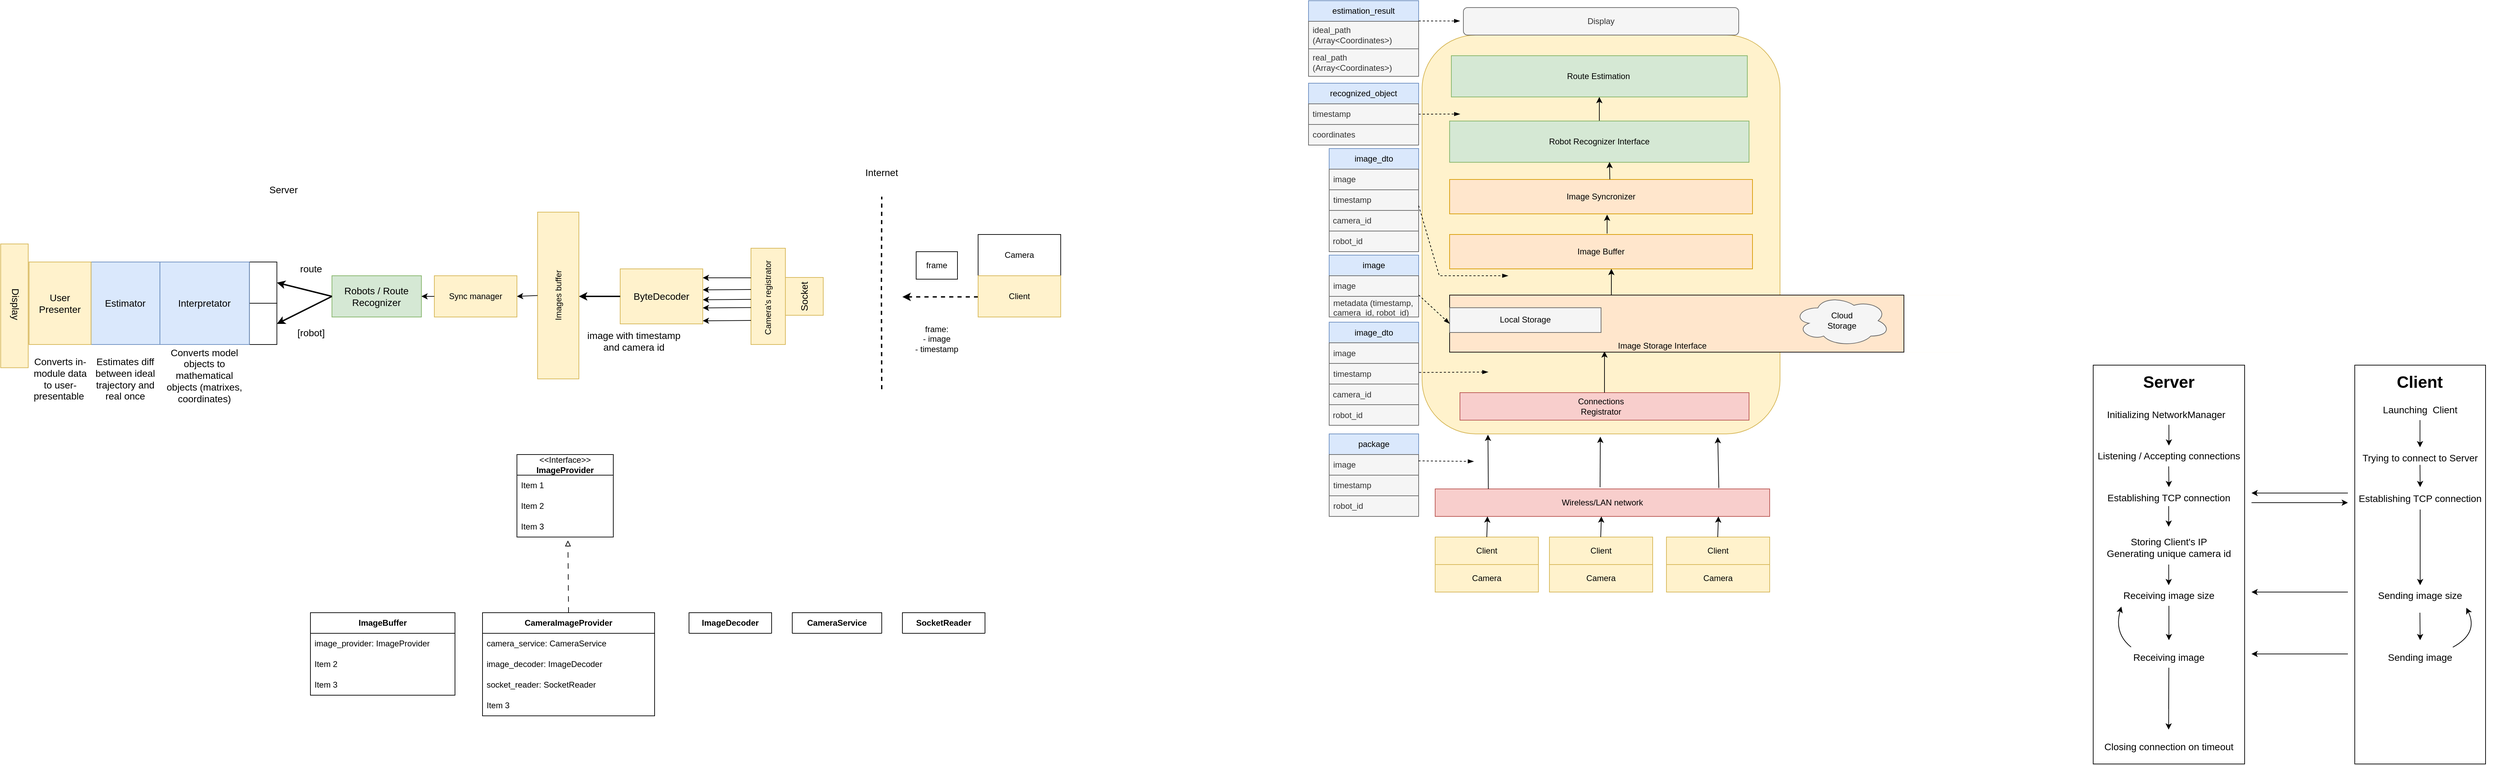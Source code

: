 <mxfile version="21.3.3" type="github" pages="3">
  <diagram id="1c3a3Ne5sWxcKdT_-n9J" name="Page-1">
    <mxGraphModel dx="2022" dy="1858" grid="1" gridSize="10" guides="1" tooltips="1" connect="1" arrows="1" fold="1" page="1" pageScale="1" pageWidth="827" pageHeight="1169" math="0" shadow="0">
      <root>
        <mxCell id="0" />
        <mxCell id="1" parent="0" />
        <mxCell id="gdSRfwR2-Zda05xjYu1--1" value="Camera" style="rounded=0;whiteSpace=wrap;html=1;" parent="1" vertex="1">
          <mxGeometry x="840" y="230" width="120" height="60" as="geometry" />
        </mxCell>
        <mxCell id="gdSRfwR2-Zda05xjYu1--2" value="" style="endArrow=none;dashed=1;html=1;rounded=0;strokeWidth=2;" parent="1" edge="1">
          <mxGeometry width="50" height="50" relative="1" as="geometry">
            <mxPoint x="700" y="455" as="sourcePoint" />
            <mxPoint x="700" y="175" as="targetPoint" />
            <Array as="points">
              <mxPoint x="699.5" y="311.25" />
            </Array>
          </mxGeometry>
        </mxCell>
        <mxCell id="gdSRfwR2-Zda05xjYu1--3" value="Internet" style="text;html=1;strokeColor=none;fillColor=none;align=center;verticalAlign=middle;whiteSpace=wrap;rounded=0;fontSize=14;" parent="1" vertex="1">
          <mxGeometry x="670" y="125" width="60" height="30" as="geometry" />
        </mxCell>
        <mxCell id="gdSRfwR2-Zda05xjYu1--4" value="Socket" style="whiteSpace=wrap;html=1;aspect=fixed;fontSize=14;fillColor=#fff2cc;rotation=-90;strokeColor=#d6b656;" parent="1" vertex="1">
          <mxGeometry x="560" y="292.5" width="55" height="55" as="geometry" />
        </mxCell>
        <mxCell id="gdSRfwR2-Zda05xjYu1--6" value="Server" style="text;html=1;strokeColor=none;fillColor=none;align=center;verticalAlign=middle;whiteSpace=wrap;rounded=0;fontSize=14;" parent="1" vertex="1">
          <mxGeometry x="-198.75" y="150" width="60" height="30" as="geometry" />
        </mxCell>
        <mxCell id="gdSRfwR2-Zda05xjYu1--7" value="" style="endArrow=classic;html=1;strokeWidth=2;fontSize=14;rounded=0;dashed=1;" parent="1" edge="1">
          <mxGeometry width="50" height="50" relative="1" as="geometry">
            <mxPoint x="840" y="320.75" as="sourcePoint" />
            <mxPoint x="730" y="320.75" as="targetPoint" />
            <Array as="points">
              <mxPoint x="780" y="320.75" />
            </Array>
          </mxGeometry>
        </mxCell>
        <mxCell id="gdSRfwR2-Zda05xjYu1--9" value="ByteDecoder" style="rounded=0;whiteSpace=wrap;html=1;fontSize=14;fillColor=#fff2cc;strokeColor=#d6b656;" parent="1" vertex="1">
          <mxGeometry x="320" y="280" width="120" height="80" as="geometry" />
        </mxCell>
        <mxCell id="gdSRfwR2-Zda05xjYu1--10" style="edgeStyle=orthogonalEdgeStyle;rounded=0;orthogonalLoop=1;jettySize=auto;html=1;exitX=0.5;exitY=1;exitDx=0;exitDy=0;dashed=1;strokeWidth=2;fontSize=14;" parent="1" source="gdSRfwR2-Zda05xjYu1--9" target="gdSRfwR2-Zda05xjYu1--9" edge="1">
          <mxGeometry relative="1" as="geometry" />
        </mxCell>
        <mxCell id="gdSRfwR2-Zda05xjYu1--14" value="" style="endArrow=classic;html=1;rounded=0;strokeWidth=2;fontSize=14;exitX=0;exitY=0.5;exitDx=0;exitDy=0;" parent="1" source="gdSRfwR2-Zda05xjYu1--9" edge="1">
          <mxGeometry width="50" height="50" relative="1" as="geometry">
            <mxPoint x="110" y="350" as="sourcePoint" />
            <mxPoint x="260" y="320" as="targetPoint" />
          </mxGeometry>
        </mxCell>
        <mxCell id="gdSRfwR2-Zda05xjYu1--15" value="Robots&amp;nbsp;/ Route&lt;br&gt;Recognizer" style="rounded=0;whiteSpace=wrap;html=1;fontSize=14;fillColor=#d5e8d4;strokeColor=#82b366;" parent="1" vertex="1">
          <mxGeometry x="-98.75" y="290" width="130" height="60" as="geometry" />
        </mxCell>
        <mxCell id="gdSRfwR2-Zda05xjYu1--16" value="image with timestamp and camera id" style="text;html=1;strokeColor=none;fillColor=none;align=center;verticalAlign=middle;whiteSpace=wrap;rounded=0;fontSize=14;rotation=0;" parent="1" vertex="1">
          <mxGeometry x="260" y="370" width="160" height="30" as="geometry" />
        </mxCell>
        <mxCell id="gdSRfwR2-Zda05xjYu1--19" value="" style="endArrow=classic;html=1;rounded=0;strokeWidth=2;fontSize=14;exitX=0;exitY=0.5;exitDx=0;exitDy=0;entryX=1;entryY=0.5;entryDx=0;entryDy=0;" parent="1" source="gdSRfwR2-Zda05xjYu1--15" target="gdSRfwR2-Zda05xjYu1--20" edge="1">
          <mxGeometry width="50" height="50" relative="1" as="geometry">
            <mxPoint x="-218.75" y="360" as="sourcePoint" />
            <mxPoint x="-168.75" y="310" as="targetPoint" />
          </mxGeometry>
        </mxCell>
        <mxCell id="gdSRfwR2-Zda05xjYu1--20" value="" style="rounded=0;whiteSpace=wrap;html=1;fontSize=14;fillColor=none;" parent="1" vertex="1">
          <mxGeometry x="-218.75" y="270" width="40" height="60" as="geometry" />
        </mxCell>
        <mxCell id="gdSRfwR2-Zda05xjYu1--21" value="" style="rounded=0;whiteSpace=wrap;html=1;fontSize=14;fillColor=none;" parent="1" vertex="1">
          <mxGeometry x="-218.75" y="330" width="40" height="60" as="geometry" />
        </mxCell>
        <mxCell id="gdSRfwR2-Zda05xjYu1--22" value="" style="endArrow=classic;html=1;rounded=0;strokeWidth=2;fontSize=14;exitX=0;exitY=0.5;exitDx=0;exitDy=0;entryX=1;entryY=0.5;entryDx=0;entryDy=0;" parent="1" source="gdSRfwR2-Zda05xjYu1--15" target="gdSRfwR2-Zda05xjYu1--21" edge="1">
          <mxGeometry width="50" height="50" relative="1" as="geometry">
            <mxPoint x="-218.75" y="360" as="sourcePoint" />
            <mxPoint x="-168.75" y="310" as="targetPoint" />
          </mxGeometry>
        </mxCell>
        <mxCell id="gdSRfwR2-Zda05xjYu1--23" value="[robot]" style="text;html=1;strokeColor=none;fillColor=none;align=center;verticalAlign=middle;whiteSpace=wrap;rounded=0;fontSize=14;" parent="1" vertex="1">
          <mxGeometry x="-158.75" y="357.5" width="60" height="30" as="geometry" />
        </mxCell>
        <mxCell id="gdSRfwR2-Zda05xjYu1--24" value="route" style="text;html=1;strokeColor=none;fillColor=none;align=center;verticalAlign=middle;whiteSpace=wrap;rounded=0;fontSize=14;" parent="1" vertex="1">
          <mxGeometry x="-158.75" y="265" width="60" height="30" as="geometry" />
        </mxCell>
        <mxCell id="gdSRfwR2-Zda05xjYu1--25" value="Interpretator" style="rounded=0;whiteSpace=wrap;html=1;fontSize=14;fillColor=#dae8fc;strokeColor=#6c8ebf;" parent="1" vertex="1">
          <mxGeometry x="-348.75" y="270" width="130" height="120" as="geometry" />
        </mxCell>
        <mxCell id="gdSRfwR2-Zda05xjYu1--26" value="Converts model objects to mathematical objects (matrixes, coordinates)" style="text;html=1;strokeColor=none;fillColor=none;align=center;verticalAlign=middle;whiteSpace=wrap;rounded=0;fontSize=14;" parent="1" vertex="1">
          <mxGeometry x="-348.75" y="380" width="130" height="110" as="geometry" />
        </mxCell>
        <mxCell id="gdSRfwR2-Zda05xjYu1--27" value="" style="rounded=0;whiteSpace=wrap;html=1;fontSize=14;fillColor=#dae8fc;strokeColor=#6c8ebf;" parent="1" vertex="1">
          <mxGeometry x="-448.75" y="270" width="100" height="120" as="geometry" />
        </mxCell>
        <mxCell id="gdSRfwR2-Zda05xjYu1--28" value="Estimator" style="text;html=1;strokeColor=none;fillColor=none;align=center;verticalAlign=middle;whiteSpace=wrap;rounded=0;fontSize=14;" parent="1" vertex="1">
          <mxGeometry x="-428.75" y="315" width="60" height="30" as="geometry" />
        </mxCell>
        <mxCell id="gdSRfwR2-Zda05xjYu1--29" value="Estimates diff between ideal trajectory and real once" style="text;html=1;strokeColor=none;fillColor=none;align=center;verticalAlign=middle;whiteSpace=wrap;rounded=0;fontSize=14;" parent="1" vertex="1">
          <mxGeometry x="-448.75" y="400" width="100" height="80" as="geometry" />
        </mxCell>
        <mxCell id="gdSRfwR2-Zda05xjYu1--30" value="User&lt;br&gt;Presenter" style="rounded=0;whiteSpace=wrap;html=1;fontSize=14;fillColor=#fff2cc;strokeColor=#d6b656;" parent="1" vertex="1">
          <mxGeometry x="-538.75" y="270" width="90" height="120" as="geometry" />
        </mxCell>
        <mxCell id="gdSRfwR2-Zda05xjYu1--32" value="" style="rounded=0;whiteSpace=wrap;html=1;fontSize=14;fillColor=#fff2cc;strokeColor=#d6b656;" parent="1" vertex="1">
          <mxGeometry x="-580" y="243.75" width="40" height="180" as="geometry" />
        </mxCell>
        <mxCell id="gdSRfwR2-Zda05xjYu1--35" value="Display" style="text;html=1;strokeColor=none;fillColor=none;align=center;verticalAlign=middle;whiteSpace=wrap;rounded=0;fontSize=14;rotation=90;" parent="1" vertex="1">
          <mxGeometry x="-650" y="316.25" width="182.5" height="30" as="geometry" />
        </mxCell>
        <mxCell id="gdSRfwR2-Zda05xjYu1--36" value="Converts in-module data to user-presentable&amp;nbsp;" style="text;html=1;strokeColor=none;fillColor=none;align=center;verticalAlign=middle;whiteSpace=wrap;rounded=0;fontSize=14;" parent="1" vertex="1">
          <mxGeometry x="-528.12" y="400" width="68.75" height="80" as="geometry" />
        </mxCell>
        <mxCell id="fbBy95R8mquqIEM03Fjc-1" value="Client" style="rounded=0;whiteSpace=wrap;html=1;fillColor=#fff2cc;strokeColor=#d6b656;" parent="1" vertex="1">
          <mxGeometry x="840" y="290" width="120" height="60" as="geometry" />
        </mxCell>
        <mxCell id="fbBy95R8mquqIEM03Fjc-2" value="Camera&#39;s registrator&amp;nbsp;" style="rounded=0;whiteSpace=wrap;html=1;rotation=-90;fillColor=#fff2cc;strokeColor=#d6b656;" parent="1" vertex="1">
          <mxGeometry x="465" y="295" width="140" height="50" as="geometry" />
        </mxCell>
        <mxCell id="fbBy95R8mquqIEM03Fjc-3" value="Images buffer" style="rounded=0;whiteSpace=wrap;html=1;rotation=-90;fillColor=#fff2cc;strokeColor=#d6b656;" parent="1" vertex="1">
          <mxGeometry x="108.75" y="288.75" width="242.5" height="60" as="geometry" />
        </mxCell>
        <mxCell id="fbBy95R8mquqIEM03Fjc-4" value="Sync manager" style="rounded=0;whiteSpace=wrap;html=1;rotation=0;fillColor=#fff2cc;strokeColor=#d6b656;" parent="1" vertex="1">
          <mxGeometry x="50" y="290" width="120" height="60" as="geometry" />
        </mxCell>
        <mxCell id="_ftnjJTq1J7DcT885IHt-4" value="frame" style="rounded=0;whiteSpace=wrap;html=1;" parent="1" vertex="1">
          <mxGeometry x="750" y="255" width="60" height="40" as="geometry" />
        </mxCell>
        <mxCell id="_ftnjJTq1J7DcT885IHt-5" value="frame:&lt;br&gt;- image&lt;br&gt;- timestamp" style="text;html=1;strokeColor=none;fillColor=none;align=center;verticalAlign=middle;whiteSpace=wrap;rounded=0;" parent="1" vertex="1">
          <mxGeometry x="730" y="330" width="100" height="103.75" as="geometry" />
        </mxCell>
        <mxCell id="_ftnjJTq1J7DcT885IHt-8" value="" style="endArrow=classic;html=1;rounded=0;" parent="1" edge="1">
          <mxGeometry width="50" height="50" relative="1" as="geometry">
            <mxPoint x="510" y="293" as="sourcePoint" />
            <mxPoint x="440" y="293" as="targetPoint" />
          </mxGeometry>
        </mxCell>
        <mxCell id="_ftnjJTq1J7DcT885IHt-13" value="" style="endArrow=classic;html=1;rounded=0;exitX=0.75;exitY=0;exitDx=0;exitDy=0;" parent="1" edge="1">
          <mxGeometry width="50" height="50" relative="1" as="geometry">
            <mxPoint x="510" y="310" as="sourcePoint" />
            <mxPoint x="440" y="310.5" as="targetPoint" />
          </mxGeometry>
        </mxCell>
        <mxCell id="_ftnjJTq1J7DcT885IHt-14" value="" style="endArrow=classic;html=1;rounded=0;exitX=0.75;exitY=0;exitDx=0;exitDy=0;" parent="1" edge="1">
          <mxGeometry width="50" height="50" relative="1" as="geometry">
            <mxPoint x="510" y="324.41" as="sourcePoint" />
            <mxPoint x="440" y="324.91" as="targetPoint" />
          </mxGeometry>
        </mxCell>
        <mxCell id="_ftnjJTq1J7DcT885IHt-15" value="" style="endArrow=classic;html=1;rounded=0;exitX=0.75;exitY=0;exitDx=0;exitDy=0;" parent="1" edge="1">
          <mxGeometry width="50" height="50" relative="1" as="geometry">
            <mxPoint x="510" y="336.25" as="sourcePoint" />
            <mxPoint x="440" y="336.75" as="targetPoint" />
          </mxGeometry>
        </mxCell>
        <mxCell id="_ftnjJTq1J7DcT885IHt-16" value="" style="endArrow=classic;html=1;rounded=0;exitX=0.75;exitY=0;exitDx=0;exitDy=0;" parent="1" edge="1">
          <mxGeometry width="50" height="50" relative="1" as="geometry">
            <mxPoint x="510" y="355.0" as="sourcePoint" />
            <mxPoint x="440" y="355.5" as="targetPoint" />
          </mxGeometry>
        </mxCell>
        <mxCell id="_ftnjJTq1J7DcT885IHt-22" value="" style="endArrow=classic;html=1;rounded=0;exitX=0.5;exitY=0;exitDx=0;exitDy=0;entryX=1;entryY=0.5;entryDx=0;entryDy=0;" parent="1" source="fbBy95R8mquqIEM03Fjc-3" target="fbBy95R8mquqIEM03Fjc-4" edge="1">
          <mxGeometry width="50" height="50" relative="1" as="geometry">
            <mxPoint x="210" y="460" as="sourcePoint" />
            <mxPoint x="260" y="410" as="targetPoint" />
          </mxGeometry>
        </mxCell>
        <mxCell id="_ftnjJTq1J7DcT885IHt-23" value="" style="endArrow=classic;html=1;rounded=0;exitX=0;exitY=0.5;exitDx=0;exitDy=0;entryX=1;entryY=0.5;entryDx=0;entryDy=0;" parent="1" source="fbBy95R8mquqIEM03Fjc-4" target="gdSRfwR2-Zda05xjYu1--15" edge="1">
          <mxGeometry width="50" height="50" relative="1" as="geometry">
            <mxPoint x="210" y="460" as="sourcePoint" />
            <mxPoint x="260" y="410" as="targetPoint" />
          </mxGeometry>
        </mxCell>
        <mxCell id="wx99u-is4_1wThuH9Zfa-21" value="&lt;b&gt;SocketReader&lt;/b&gt;" style="swimlane;fontStyle=0;childLayout=stackLayout;horizontal=1;startSize=30;horizontalStack=0;resizeParent=1;resizeParentMax=0;resizeLast=0;collapsible=1;marginBottom=0;whiteSpace=wrap;html=1;" parent="1" vertex="1" collapsed="1">
          <mxGeometry x="730" y="780" width="120" height="30" as="geometry">
            <mxRectangle x="730" y="780" width="165" height="90" as="alternateBounds" />
          </mxGeometry>
        </mxCell>
        <mxCell id="wx99u-is4_1wThuH9Zfa-23" value="Item 2" style="text;strokeColor=none;fillColor=none;align=left;verticalAlign=middle;spacingLeft=4;spacingRight=4;overflow=hidden;points=[[0,0.5],[1,0.5]];portConstraint=eastwest;rotatable=0;whiteSpace=wrap;html=1;" parent="wx99u-is4_1wThuH9Zfa-21" vertex="1">
          <mxGeometry y="30" width="165" height="30" as="geometry" />
        </mxCell>
        <mxCell id="wx99u-is4_1wThuH9Zfa-24" value="Item 3" style="text;strokeColor=none;fillColor=none;align=left;verticalAlign=middle;spacingLeft=4;spacingRight=4;overflow=hidden;points=[[0,0.5],[1,0.5]];portConstraint=eastwest;rotatable=0;whiteSpace=wrap;html=1;" parent="wx99u-is4_1wThuH9Zfa-21" vertex="1">
          <mxGeometry y="60" width="165" height="30" as="geometry" />
        </mxCell>
        <mxCell id="wx99u-is4_1wThuH9Zfa-33" value="&lt;b&gt;CameraImageProvider&lt;/b&gt;" style="swimlane;fontStyle=0;childLayout=stackLayout;horizontal=1;startSize=30;horizontalStack=0;resizeParent=1;resizeParentMax=0;resizeLast=0;collapsible=1;marginBottom=0;whiteSpace=wrap;html=1;" parent="1" vertex="1">
          <mxGeometry x="120" y="780" width="250" height="150" as="geometry" />
        </mxCell>
        <mxCell id="wx99u-is4_1wThuH9Zfa-22" value="camera_service: CameraService" style="text;strokeColor=none;fillColor=none;align=left;verticalAlign=middle;spacingLeft=4;spacingRight=4;overflow=hidden;points=[[0,0.5],[1,0.5]];portConstraint=eastwest;rotatable=0;whiteSpace=wrap;html=1;" parent="wx99u-is4_1wThuH9Zfa-33" vertex="1">
          <mxGeometry y="30" width="250" height="30" as="geometry" />
        </mxCell>
        <mxCell id="wx99u-is4_1wThuH9Zfa-34" value="image_decoder: ImageDecoder" style="text;strokeColor=none;fillColor=none;align=left;verticalAlign=middle;spacingLeft=4;spacingRight=4;overflow=hidden;points=[[0,0.5],[1,0.5]];portConstraint=eastwest;rotatable=0;whiteSpace=wrap;html=1;" parent="wx99u-is4_1wThuH9Zfa-33" vertex="1">
          <mxGeometry y="60" width="250" height="30" as="geometry" />
        </mxCell>
        <mxCell id="wx99u-is4_1wThuH9Zfa-35" value="socket_reader: SocketReader&amp;nbsp;" style="text;strokeColor=none;fillColor=none;align=left;verticalAlign=middle;spacingLeft=4;spacingRight=4;overflow=hidden;points=[[0,0.5],[1,0.5]];portConstraint=eastwest;rotatable=0;whiteSpace=wrap;html=1;" parent="wx99u-is4_1wThuH9Zfa-33" vertex="1">
          <mxGeometry y="90" width="250" height="30" as="geometry" />
        </mxCell>
        <mxCell id="wx99u-is4_1wThuH9Zfa-36" value="Item 3" style="text;strokeColor=none;fillColor=none;align=left;verticalAlign=middle;spacingLeft=4;spacingRight=4;overflow=hidden;points=[[0,0.5],[1,0.5]];portConstraint=eastwest;rotatable=0;whiteSpace=wrap;html=1;" parent="wx99u-is4_1wThuH9Zfa-33" vertex="1">
          <mxGeometry y="120" width="250" height="30" as="geometry" />
        </mxCell>
        <mxCell id="wx99u-is4_1wThuH9Zfa-37" value="&amp;lt;&amp;lt;Interface&amp;gt;&amp;gt;&lt;br&gt;&lt;b&gt;ImageProvider&lt;/b&gt;" style="swimlane;fontStyle=0;childLayout=stackLayout;horizontal=1;startSize=30;horizontalStack=0;resizeParent=1;resizeParentMax=0;resizeLast=0;collapsible=1;marginBottom=0;whiteSpace=wrap;html=1;" parent="1" vertex="1">
          <mxGeometry x="170" y="550" width="140" height="120" as="geometry" />
        </mxCell>
        <mxCell id="wx99u-is4_1wThuH9Zfa-38" value="Item 1" style="text;strokeColor=none;fillColor=none;align=left;verticalAlign=middle;spacingLeft=4;spacingRight=4;overflow=hidden;points=[[0,0.5],[1,0.5]];portConstraint=eastwest;rotatable=0;whiteSpace=wrap;html=1;" parent="wx99u-is4_1wThuH9Zfa-37" vertex="1">
          <mxGeometry y="30" width="140" height="30" as="geometry" />
        </mxCell>
        <mxCell id="wx99u-is4_1wThuH9Zfa-39" value="Item 2" style="text;strokeColor=none;fillColor=none;align=left;verticalAlign=middle;spacingLeft=4;spacingRight=4;overflow=hidden;points=[[0,0.5],[1,0.5]];portConstraint=eastwest;rotatable=0;whiteSpace=wrap;html=1;" parent="wx99u-is4_1wThuH9Zfa-37" vertex="1">
          <mxGeometry y="60" width="140" height="30" as="geometry" />
        </mxCell>
        <mxCell id="wx99u-is4_1wThuH9Zfa-40" value="Item 3" style="text;strokeColor=none;fillColor=none;align=left;verticalAlign=middle;spacingLeft=4;spacingRight=4;overflow=hidden;points=[[0,0.5],[1,0.5]];portConstraint=eastwest;rotatable=0;whiteSpace=wrap;html=1;" parent="wx99u-is4_1wThuH9Zfa-37" vertex="1">
          <mxGeometry y="90" width="140" height="30" as="geometry" />
        </mxCell>
        <mxCell id="wx99u-is4_1wThuH9Zfa-41" value="&lt;b&gt;ImageDecoder&lt;/b&gt;" style="swimlane;fontStyle=0;childLayout=stackLayout;horizontal=1;startSize=30;horizontalStack=0;resizeParent=1;resizeParentMax=0;resizeLast=0;collapsible=1;marginBottom=0;whiteSpace=wrap;html=1;" parent="1" vertex="1" collapsed="1">
          <mxGeometry x="420" y="780" width="120" height="30" as="geometry">
            <mxRectangle x="420" y="780" width="140" height="120" as="alternateBounds" />
          </mxGeometry>
        </mxCell>
        <mxCell id="wx99u-is4_1wThuH9Zfa-42" value="Item 1" style="text;strokeColor=none;fillColor=none;align=left;verticalAlign=middle;spacingLeft=4;spacingRight=4;overflow=hidden;points=[[0,0.5],[1,0.5]];portConstraint=eastwest;rotatable=0;whiteSpace=wrap;html=1;" parent="wx99u-is4_1wThuH9Zfa-41" vertex="1">
          <mxGeometry y="30" width="140" height="30" as="geometry" />
        </mxCell>
        <mxCell id="wx99u-is4_1wThuH9Zfa-43" value="Item 2" style="text;strokeColor=none;fillColor=none;align=left;verticalAlign=middle;spacingLeft=4;spacingRight=4;overflow=hidden;points=[[0,0.5],[1,0.5]];portConstraint=eastwest;rotatable=0;whiteSpace=wrap;html=1;" parent="wx99u-is4_1wThuH9Zfa-41" vertex="1">
          <mxGeometry y="60" width="140" height="30" as="geometry" />
        </mxCell>
        <mxCell id="wx99u-is4_1wThuH9Zfa-44" value="Item 3" style="text;strokeColor=none;fillColor=none;align=left;verticalAlign=middle;spacingLeft=4;spacingRight=4;overflow=hidden;points=[[0,0.5],[1,0.5]];portConstraint=eastwest;rotatable=0;whiteSpace=wrap;html=1;" parent="wx99u-is4_1wThuH9Zfa-41" vertex="1">
          <mxGeometry y="90" width="140" height="30" as="geometry" />
        </mxCell>
        <mxCell id="wx99u-is4_1wThuH9Zfa-45" value="&lt;b&gt;CameraService&lt;/b&gt;" style="swimlane;fontStyle=0;childLayout=stackLayout;horizontal=1;startSize=30;horizontalStack=0;resizeParent=1;resizeParentMax=0;resizeLast=0;collapsible=1;marginBottom=0;whiteSpace=wrap;html=1;" parent="1" vertex="1" collapsed="1">
          <mxGeometry x="570" y="780" width="130" height="30" as="geometry">
            <mxRectangle x="570" y="780" width="140" height="120" as="alternateBounds" />
          </mxGeometry>
        </mxCell>
        <mxCell id="wx99u-is4_1wThuH9Zfa-46" value="Item 1" style="text;strokeColor=none;fillColor=none;align=left;verticalAlign=middle;spacingLeft=4;spacingRight=4;overflow=hidden;points=[[0,0.5],[1,0.5]];portConstraint=eastwest;rotatable=0;whiteSpace=wrap;html=1;" parent="wx99u-is4_1wThuH9Zfa-45" vertex="1">
          <mxGeometry y="30" width="140" height="30" as="geometry" />
        </mxCell>
        <mxCell id="wx99u-is4_1wThuH9Zfa-47" value="Item 2" style="text;strokeColor=none;fillColor=none;align=left;verticalAlign=middle;spacingLeft=4;spacingRight=4;overflow=hidden;points=[[0,0.5],[1,0.5]];portConstraint=eastwest;rotatable=0;whiteSpace=wrap;html=1;" parent="wx99u-is4_1wThuH9Zfa-45" vertex="1">
          <mxGeometry y="60" width="140" height="30" as="geometry" />
        </mxCell>
        <mxCell id="wx99u-is4_1wThuH9Zfa-48" value="Item 3" style="text;strokeColor=none;fillColor=none;align=left;verticalAlign=middle;spacingLeft=4;spacingRight=4;overflow=hidden;points=[[0,0.5],[1,0.5]];portConstraint=eastwest;rotatable=0;whiteSpace=wrap;html=1;" parent="wx99u-is4_1wThuH9Zfa-45" vertex="1">
          <mxGeometry y="90" width="140" height="30" as="geometry" />
        </mxCell>
        <mxCell id="wx99u-is4_1wThuH9Zfa-49" value="" style="endArrow=block;html=1;rounded=0;exitX=0.5;exitY=0;exitDx=0;exitDy=0;dashed=1;dashPattern=8 8;endFill=0;entryX=0.529;entryY=1.167;entryDx=0;entryDy=0;entryPerimeter=0;" parent="1" source="wx99u-is4_1wThuH9Zfa-33" target="wx99u-is4_1wThuH9Zfa-40" edge="1">
          <mxGeometry width="50" height="50" relative="1" as="geometry">
            <mxPoint x="500" y="760" as="sourcePoint" />
            <mxPoint x="190" y="670" as="targetPoint" />
          </mxGeometry>
        </mxCell>
        <mxCell id="wx99u-is4_1wThuH9Zfa-50" value="&lt;b&gt;ImageBuffer&lt;/b&gt;" style="swimlane;fontStyle=0;childLayout=stackLayout;horizontal=1;startSize=30;horizontalStack=0;resizeParent=1;resizeParentMax=0;resizeLast=0;collapsible=1;marginBottom=0;whiteSpace=wrap;html=1;" parent="1" vertex="1">
          <mxGeometry x="-130" y="780" width="210" height="120" as="geometry" />
        </mxCell>
        <mxCell id="wx99u-is4_1wThuH9Zfa-51" value="image_provider: ImageProvider" style="text;strokeColor=none;fillColor=none;align=left;verticalAlign=middle;spacingLeft=4;spacingRight=4;overflow=hidden;points=[[0,0.5],[1,0.5]];portConstraint=eastwest;rotatable=0;whiteSpace=wrap;html=1;" parent="wx99u-is4_1wThuH9Zfa-50" vertex="1">
          <mxGeometry y="30" width="210" height="30" as="geometry" />
        </mxCell>
        <mxCell id="wx99u-is4_1wThuH9Zfa-52" value="Item 2" style="text;strokeColor=none;fillColor=none;align=left;verticalAlign=middle;spacingLeft=4;spacingRight=4;overflow=hidden;points=[[0,0.5],[1,0.5]];portConstraint=eastwest;rotatable=0;whiteSpace=wrap;html=1;" parent="wx99u-is4_1wThuH9Zfa-50" vertex="1">
          <mxGeometry y="60" width="210" height="30" as="geometry" />
        </mxCell>
        <mxCell id="wx99u-is4_1wThuH9Zfa-53" value="Item 3" style="text;strokeColor=none;fillColor=none;align=left;verticalAlign=middle;spacingLeft=4;spacingRight=4;overflow=hidden;points=[[0,0.5],[1,0.5]];portConstraint=eastwest;rotatable=0;whiteSpace=wrap;html=1;" parent="wx99u-is4_1wThuH9Zfa-50" vertex="1">
          <mxGeometry y="90" width="210" height="30" as="geometry" />
        </mxCell>
        <mxCell id="ZjCnevx82HWG5ks_SKBf-7" value="" style="group" parent="1" vertex="1" connectable="0">
          <mxGeometry x="1504" y="670" width="150" height="80" as="geometry" />
        </mxCell>
        <mxCell id="C4SxxqwkV0TnyVvPlaCq-30" value="" style="group;fillColor=#fff2cc;strokeColor=#d6b656;" parent="ZjCnevx82HWG5ks_SKBf-7" vertex="1" connectable="0">
          <mxGeometry width="150" height="80" as="geometry" />
        </mxCell>
        <mxCell id="ZjCnevx82HWG5ks_SKBf-3" value="Client" style="rounded=0;whiteSpace=wrap;html=1;fillColor=#fff2cc;strokeColor=#d6b656;" parent="C4SxxqwkV0TnyVvPlaCq-30" vertex="1">
          <mxGeometry width="150" height="40" as="geometry" />
        </mxCell>
        <mxCell id="ZjCnevx82HWG5ks_SKBf-4" value="Camera" style="rounded=0;whiteSpace=wrap;html=1;fillColor=#fff2cc;strokeColor=#d6b656;" parent="C4SxxqwkV0TnyVvPlaCq-30" vertex="1">
          <mxGeometry y="40" width="150" height="40" as="geometry" />
        </mxCell>
        <mxCell id="ZjCnevx82HWG5ks_SKBf-8" value="" style="group;fillColor=#fff2cc;strokeColor=#d6b656;" parent="1" vertex="1" connectable="0">
          <mxGeometry x="1670" y="670" width="150" height="80" as="geometry" />
        </mxCell>
        <mxCell id="ZjCnevx82HWG5ks_SKBf-1" value="Client" style="rounded=0;whiteSpace=wrap;html=1;fillColor=#fff2cc;strokeColor=#d6b656;" parent="ZjCnevx82HWG5ks_SKBf-8" vertex="1">
          <mxGeometry width="150" height="40" as="geometry" />
        </mxCell>
        <mxCell id="ZjCnevx82HWG5ks_SKBf-2" value="Camera" style="rounded=0;whiteSpace=wrap;html=1;fillColor=#fff2cc;strokeColor=#d6b656;" parent="ZjCnevx82HWG5ks_SKBf-8" vertex="1">
          <mxGeometry y="40" width="150" height="40" as="geometry" />
        </mxCell>
        <mxCell id="ZjCnevx82HWG5ks_SKBf-9" value="" style="group" parent="1" vertex="1" connectable="0">
          <mxGeometry x="1840" y="670" width="150" height="80" as="geometry" />
        </mxCell>
        <mxCell id="ZjCnevx82HWG5ks_SKBf-5" value="Client" style="rounded=0;whiteSpace=wrap;html=1;fillColor=#fff2cc;strokeColor=#d6b656;" parent="ZjCnevx82HWG5ks_SKBf-9" vertex="1">
          <mxGeometry width="150" height="40" as="geometry" />
        </mxCell>
        <mxCell id="ZjCnevx82HWG5ks_SKBf-6" value="Camera" style="rounded=0;whiteSpace=wrap;html=1;fillColor=#fff2cc;strokeColor=#d6b656;" parent="ZjCnevx82HWG5ks_SKBf-9" vertex="1">
          <mxGeometry y="40" width="150" height="40" as="geometry" />
        </mxCell>
        <mxCell id="ZjCnevx82HWG5ks_SKBf-10" value="Wireless/LAN network" style="rounded=0;whiteSpace=wrap;html=1;fillColor=#f8cecc;strokeColor=#b85450;" parent="1" vertex="1">
          <mxGeometry x="1504" y="600" width="486" height="40" as="geometry" />
        </mxCell>
        <mxCell id="ZjCnevx82HWG5ks_SKBf-11" value="" style="rounded=1;whiteSpace=wrap;html=1;fillColor=#fff2cc;strokeColor=#d6b656;" parent="1" vertex="1">
          <mxGeometry x="1485" y="-60" width="520" height="580" as="geometry" />
        </mxCell>
        <mxCell id="ZjCnevx82HWG5ks_SKBf-14" value="" style="endArrow=classic;html=1;rounded=0;exitX=0.5;exitY=0;exitDx=0;exitDy=0;" parent="1" source="ZjCnevx82HWG5ks_SKBf-3" edge="1">
          <mxGeometry width="50" height="50" relative="1" as="geometry">
            <mxPoint x="1660" y="630" as="sourcePoint" />
            <mxPoint x="1580" y="640" as="targetPoint" />
          </mxGeometry>
        </mxCell>
        <mxCell id="ZjCnevx82HWG5ks_SKBf-15" value="" style="endArrow=classic;html=1;rounded=0;exitX=0.5;exitY=0;exitDx=0;exitDy=0;" parent="1" edge="1">
          <mxGeometry width="50" height="50" relative="1" as="geometry">
            <mxPoint x="1914.5" y="670" as="sourcePoint" />
            <mxPoint x="1915.5" y="640" as="targetPoint" />
          </mxGeometry>
        </mxCell>
        <mxCell id="ZjCnevx82HWG5ks_SKBf-16" value="" style="endArrow=classic;html=1;rounded=0;exitX=0.5;exitY=0;exitDx=0;exitDy=0;" parent="1" edge="1">
          <mxGeometry width="50" height="50" relative="1" as="geometry">
            <mxPoint x="1744.5" y="670" as="sourcePoint" />
            <mxPoint x="1745.5" y="640" as="targetPoint" />
          </mxGeometry>
        </mxCell>
        <mxCell id="ZjCnevx82HWG5ks_SKBf-17" value="package" style="swimlane;fontStyle=0;childLayout=stackLayout;horizontal=1;startSize=30;horizontalStack=0;resizeParent=1;resizeParentMax=0;resizeLast=0;collapsible=1;marginBottom=0;whiteSpace=wrap;html=1;fillColor=#dae8fc;strokeColor=#6c8ebf;" parent="1" vertex="1">
          <mxGeometry x="1350" y="520" width="130" height="120" as="geometry" />
        </mxCell>
        <mxCell id="ZjCnevx82HWG5ks_SKBf-18" value="image" style="text;strokeColor=#666666;fillColor=#f5f5f5;align=left;verticalAlign=middle;spacingLeft=4;spacingRight=4;overflow=hidden;points=[[0,0.5],[1,0.5]];portConstraint=eastwest;rotatable=0;whiteSpace=wrap;html=1;fontColor=#333333;" parent="ZjCnevx82HWG5ks_SKBf-17" vertex="1">
          <mxGeometry y="30" width="130" height="30" as="geometry" />
        </mxCell>
        <mxCell id="ZjCnevx82HWG5ks_SKBf-19" value="timestamp" style="text;strokeColor=#666666;fillColor=#f5f5f5;align=left;verticalAlign=middle;spacingLeft=4;spacingRight=4;overflow=hidden;points=[[0,0.5],[1,0.5]];portConstraint=eastwest;rotatable=0;whiteSpace=wrap;html=1;fontColor=#333333;" parent="ZjCnevx82HWG5ks_SKBf-17" vertex="1">
          <mxGeometry y="60" width="130" height="30" as="geometry" />
        </mxCell>
        <mxCell id="ZjCnevx82HWG5ks_SKBf-20" value="robot_id" style="text;strokeColor=#666666;fillColor=#f5f5f5;align=left;verticalAlign=middle;spacingLeft=4;spacingRight=4;overflow=hidden;points=[[0,0.5],[1,0.5]];portConstraint=eastwest;rotatable=0;whiteSpace=wrap;html=1;fontColor=#333333;" parent="ZjCnevx82HWG5ks_SKBf-17" vertex="1">
          <mxGeometry y="90" width="130" height="30" as="geometry" />
        </mxCell>
        <mxCell id="ZjCnevx82HWG5ks_SKBf-21" value="" style="endArrow=classic;html=1;rounded=0;exitX=0.159;exitY=0;exitDx=0;exitDy=0;exitPerimeter=0;entryX=0.184;entryY=1.002;entryDx=0;entryDy=0;entryPerimeter=0;" parent="1" source="ZjCnevx82HWG5ks_SKBf-10" target="ZjCnevx82HWG5ks_SKBf-11" edge="1">
          <mxGeometry width="50" height="50" relative="1" as="geometry">
            <mxPoint x="1770" y="550" as="sourcePoint" />
            <mxPoint x="1820" y="500" as="targetPoint" />
          </mxGeometry>
        </mxCell>
        <mxCell id="ZjCnevx82HWG5ks_SKBf-22" value="" style="endArrow=classic;html=1;rounded=0;exitX=0.493;exitY=-0.058;exitDx=0;exitDy=0;exitPerimeter=0;entryX=0.498;entryY=1.007;entryDx=0;entryDy=0;entryPerimeter=0;" parent="1" source="ZjCnevx82HWG5ks_SKBf-10" target="ZjCnevx82HWG5ks_SKBf-11" edge="1">
          <mxGeometry width="50" height="50" relative="1" as="geometry">
            <mxPoint x="1740" y="590" as="sourcePoint" />
            <mxPoint x="1790" y="540" as="targetPoint" />
          </mxGeometry>
        </mxCell>
        <mxCell id="ZjCnevx82HWG5ks_SKBf-23" value="" style="endArrow=classic;html=1;rounded=0;exitX=0.848;exitY=-0.033;exitDx=0;exitDy=0;exitPerimeter=0;entryX=0.826;entryY=1.008;entryDx=0;entryDy=0;entryPerimeter=0;" parent="1" source="ZjCnevx82HWG5ks_SKBf-10" target="ZjCnevx82HWG5ks_SKBf-11" edge="1">
          <mxGeometry width="50" height="50" relative="1" as="geometry">
            <mxPoint x="1840" y="590" as="sourcePoint" />
            <mxPoint x="1890" y="540" as="targetPoint" />
          </mxGeometry>
        </mxCell>
        <mxCell id="ZjCnevx82HWG5ks_SKBf-26" value="" style="group;fillColor=#f8cecc;strokeColor=#b85450;" parent="1" vertex="1" connectable="0">
          <mxGeometry x="1540" y="460" width="420" height="40" as="geometry" />
        </mxCell>
        <mxCell id="ZjCnevx82HWG5ks_SKBf-24" value="" style="rounded=0;whiteSpace=wrap;html=1;fillColor=#f8cecc;strokeColor=#b85450;" parent="ZjCnevx82HWG5ks_SKBf-26" vertex="1">
          <mxGeometry width="420" height="40" as="geometry" />
        </mxCell>
        <mxCell id="ZjCnevx82HWG5ks_SKBf-25" value="Connections &lt;br&gt;Registrator" style="text;html=1;strokeColor=none;fillColor=none;align=center;verticalAlign=middle;whiteSpace=wrap;rounded=0;" parent="ZjCnevx82HWG5ks_SKBf-26" vertex="1">
          <mxGeometry x="130" y="5" width="150" height="30" as="geometry" />
        </mxCell>
        <mxCell id="ZjCnevx82HWG5ks_SKBf-31" style="edgeStyle=orthogonalEdgeStyle;rounded=0;orthogonalLoop=1;jettySize=auto;html=1;exitX=0.5;exitY=0;exitDx=0;exitDy=0;" parent="1" source="ZjCnevx82HWG5ks_SKBf-24" edge="1">
          <mxGeometry relative="1" as="geometry">
            <mxPoint x="1750" y="400" as="targetPoint" />
            <Array as="points">
              <mxPoint x="1750" y="406" />
            </Array>
          </mxGeometry>
        </mxCell>
        <mxCell id="ZjCnevx82HWG5ks_SKBf-35" value="" style="group;fillColor=#ffe6cc;strokeColor=none;" parent="1" vertex="1" connectable="0">
          <mxGeometry x="1525" y="318.13" width="742.27" height="83" as="geometry" />
        </mxCell>
        <mxCell id="ZjCnevx82HWG5ks_SKBf-27" value="" style="rounded=0;whiteSpace=wrap;html=1;fillColor=none;" parent="ZjCnevx82HWG5ks_SKBf-35" vertex="1">
          <mxGeometry width="660" height="83" as="geometry" />
        </mxCell>
        <mxCell id="ZjCnevx82HWG5ks_SKBf-28" value="Image Storage Interface" style="text;html=1;strokeColor=none;fillColor=none;align=center;verticalAlign=middle;whiteSpace=wrap;rounded=0;container=1;" parent="ZjCnevx82HWG5ks_SKBf-35" vertex="1">
          <mxGeometry x="20.286" y="68.69" width="577.91" height="9.813" as="geometry" />
        </mxCell>
        <mxCell id="ZjCnevx82HWG5ks_SKBf-39" value="" style="group" parent="ZjCnevx82HWG5ks_SKBf-35" vertex="1" connectable="0">
          <mxGeometry y="18.399" width="220" height="35.98" as="geometry" />
        </mxCell>
        <mxCell id="ZjCnevx82HWG5ks_SKBf-33" value="" style="rounded=0;whiteSpace=wrap;html=1;fillColor=#f5f5f5;fontColor=#333333;strokeColor=#666666;" parent="ZjCnevx82HWG5ks_SKBf-39" vertex="1">
          <mxGeometry width="220" height="35.98" as="geometry" />
        </mxCell>
        <mxCell id="ZjCnevx82HWG5ks_SKBf-38" value="Local Storage" style="text;html=1;strokeColor=none;fillColor=none;align=center;verticalAlign=middle;whiteSpace=wrap;rounded=0;" parent="ZjCnevx82HWG5ks_SKBf-39" vertex="1">
          <mxGeometry x="40" y="6.133" width="140" height="22.897" as="geometry" />
        </mxCell>
        <mxCell id="ZjCnevx82HWG5ks_SKBf-41" value="" style="group" parent="ZjCnevx82HWG5ks_SKBf-35" vertex="1" connectable="0">
          <mxGeometry x="510" width="140" height="74.467" as="geometry" />
        </mxCell>
        <mxCell id="h5YYhdJYxk_MrRawlM-W-3" value="" style="group" parent="ZjCnevx82HWG5ks_SKBf-41" vertex="1" connectable="0">
          <mxGeometry x="-10" width="140" height="74.467" as="geometry" />
        </mxCell>
        <mxCell id="ZjCnevx82HWG5ks_SKBf-34" value="" style="ellipse;shape=cloud;whiteSpace=wrap;html=1;fillColor=#f5f5f5;fontColor=#333333;strokeColor=#666666;" parent="h5YYhdJYxk_MrRawlM-W-3" vertex="1">
          <mxGeometry width="140" height="74.467" as="geometry" />
        </mxCell>
        <mxCell id="ZjCnevx82HWG5ks_SKBf-40" value="Cloud Storage" style="text;html=1;strokeColor=none;fillColor=none;align=center;verticalAlign=middle;whiteSpace=wrap;rounded=0;" parent="h5YYhdJYxk_MrRawlM-W-3" vertex="1">
          <mxGeometry x="47.895" y="27.925" width="44.211" height="18.617" as="geometry" />
        </mxCell>
        <mxCell id="wI4qdfxFNktkU_OVBzct-21" value="" style="whiteSpace=wrap;html=1;strokeColor=none;" parent="ZjCnevx82HWG5ks_SKBf-35" vertex="1">
          <mxGeometry x="660.5" width="84" height="83" as="geometry" />
        </mxCell>
        <mxCell id="ZjCnevx82HWG5ks_SKBf-42" value="Image Syncronizer" style="rounded=0;whiteSpace=wrap;html=1;fillColor=#ffe6cc;strokeColor=#d79b00;" parent="1" vertex="1">
          <mxGeometry x="1525" y="150" width="440" height="50" as="geometry" />
        </mxCell>
        <mxCell id="h5YYhdJYxk_MrRawlM-W-4" style="edgeStyle=orthogonalEdgeStyle;rounded=0;orthogonalLoop=1;jettySize=auto;html=1;exitX=0.5;exitY=0;exitDx=0;exitDy=0;entryX=0.5;entryY=1;entryDx=0;entryDy=0;" parent="1" source="syLTJeoGsTnQ-UvWIZXQ-3" target="syLTJeoGsTnQ-UvWIZXQ-5" edge="1">
          <mxGeometry relative="1" as="geometry" />
        </mxCell>
        <mxCell id="syLTJeoGsTnQ-UvWIZXQ-3" value="Robot Recognizer Interface" style="rounded=0;whiteSpace=wrap;html=1;fillColor=#d5e8d4;strokeColor=#82b366;" parent="1" vertex="1">
          <mxGeometry x="1525" y="65" width="435" height="60" as="geometry" />
        </mxCell>
        <mxCell id="syLTJeoGsTnQ-UvWIZXQ-4" value="" style="endArrow=classic;html=1;rounded=0;exitX=0.529;exitY=-0.004;exitDx=0;exitDy=0;entryX=0.534;entryY=0.993;entryDx=0;entryDy=0;exitPerimeter=0;entryPerimeter=0;" parent="1" source="ZjCnevx82HWG5ks_SKBf-42" target="syLTJeoGsTnQ-UvWIZXQ-3" edge="1">
          <mxGeometry width="50" height="50" relative="1" as="geometry">
            <mxPoint x="1705" y="50" as="sourcePoint" />
            <mxPoint x="1755" as="targetPoint" />
            <Array as="points" />
          </mxGeometry>
        </mxCell>
        <mxCell id="syLTJeoGsTnQ-UvWIZXQ-5" value="Route Estimation&amp;nbsp;" style="rounded=0;whiteSpace=wrap;html=1;fillColor=#d5e8d4;strokeColor=#82b366;" parent="1" vertex="1">
          <mxGeometry x="1527.5" y="-30" width="430" height="60" as="geometry" />
        </mxCell>
        <mxCell id="C4SxxqwkV0TnyVvPlaCq-3" value="Display" style="rounded=1;whiteSpace=wrap;html=1;fillColor=#f5f5f5;fontColor=#333333;strokeColor=#666666;" parent="1" vertex="1">
          <mxGeometry x="1545" y="-100" width="400" height="40" as="geometry" />
        </mxCell>
        <mxCell id="C4SxxqwkV0TnyVvPlaCq-4" value="image_dto" style="swimlane;fontStyle=0;childLayout=stackLayout;horizontal=1;startSize=30;horizontalStack=0;resizeParent=1;resizeParentMax=0;resizeLast=0;collapsible=1;marginBottom=0;whiteSpace=wrap;html=1;fillColor=#dae8fc;strokeColor=#6c8ebf;" parent="1" vertex="1">
          <mxGeometry x="1350" y="105" width="130" height="150" as="geometry" />
        </mxCell>
        <mxCell id="C4SxxqwkV0TnyVvPlaCq-5" value="image" style="text;strokeColor=#666666;fillColor=#f5f5f5;align=left;verticalAlign=middle;spacingLeft=4;spacingRight=4;overflow=hidden;points=[[0,0.5],[1,0.5]];portConstraint=eastwest;rotatable=0;whiteSpace=wrap;html=1;fontColor=#333333;" parent="C4SxxqwkV0TnyVvPlaCq-4" vertex="1">
          <mxGeometry y="30" width="130" height="30" as="geometry" />
        </mxCell>
        <mxCell id="C4SxxqwkV0TnyVvPlaCq-6" value="timestamp" style="text;strokeColor=#666666;fillColor=#f5f5f5;align=left;verticalAlign=middle;spacingLeft=4;spacingRight=4;overflow=hidden;points=[[0,0.5],[1,0.5]];portConstraint=eastwest;rotatable=0;whiteSpace=wrap;html=1;fontColor=#333333;" parent="C4SxxqwkV0TnyVvPlaCq-4" vertex="1">
          <mxGeometry y="60" width="130" height="30" as="geometry" />
        </mxCell>
        <mxCell id="C4SxxqwkV0TnyVvPlaCq-23" value="&amp;nbsp;camera_id" style="text;html=1;strokeColor=#666666;fillColor=#f5f5f5;align=left;verticalAlign=middle;whiteSpace=wrap;rounded=0;fontColor=#333333;" parent="C4SxxqwkV0TnyVvPlaCq-4" vertex="1">
          <mxGeometry y="90" width="130" height="30" as="geometry" />
        </mxCell>
        <mxCell id="C4SxxqwkV0TnyVvPlaCq-24" value="&amp;nbsp;robot_id" style="text;html=1;strokeColor=#666666;fillColor=#f5f5f5;align=left;verticalAlign=middle;whiteSpace=wrap;rounded=0;fontColor=#333333;" parent="C4SxxqwkV0TnyVvPlaCq-4" vertex="1">
          <mxGeometry y="120" width="130" height="30" as="geometry" />
        </mxCell>
        <mxCell id="C4SxxqwkV0TnyVvPlaCq-8" value="image" style="swimlane;fontStyle=0;childLayout=stackLayout;horizontal=1;startSize=30;horizontalStack=0;resizeParent=1;resizeParentMax=0;resizeLast=0;collapsible=1;marginBottom=0;whiteSpace=wrap;html=1;fillColor=#dae8fc;strokeColor=#6c8ebf;" parent="1" vertex="1">
          <mxGeometry x="1350" y="260" width="130" height="90" as="geometry" />
        </mxCell>
        <mxCell id="C4SxxqwkV0TnyVvPlaCq-9" value="image" style="text;strokeColor=#666666;fillColor=#f5f5f5;align=left;verticalAlign=middle;spacingLeft=4;spacingRight=4;overflow=hidden;points=[[0,0.5],[1,0.5]];portConstraint=eastwest;rotatable=0;whiteSpace=wrap;html=1;fontColor=#333333;" parent="C4SxxqwkV0TnyVvPlaCq-8" vertex="1">
          <mxGeometry y="30" width="130" height="30" as="geometry" />
        </mxCell>
        <mxCell id="C4SxxqwkV0TnyVvPlaCq-10" value="metadata (timestamp, camera_id, robot_id)" style="text;strokeColor=#666666;fillColor=#f5f5f5;align=left;verticalAlign=middle;spacingLeft=4;spacingRight=4;overflow=hidden;points=[[0,0.5],[1,0.5]];portConstraint=eastwest;rotatable=0;whiteSpace=wrap;html=1;fontColor=#333333;" parent="C4SxxqwkV0TnyVvPlaCq-8" vertex="1">
          <mxGeometry y="60" width="130" height="30" as="geometry" />
        </mxCell>
        <mxCell id="C4SxxqwkV0TnyVvPlaCq-11" value="recognized_object" style="swimlane;fontStyle=0;childLayout=stackLayout;horizontal=1;startSize=30;horizontalStack=0;resizeParent=1;resizeParentMax=0;resizeLast=0;collapsible=1;marginBottom=0;whiteSpace=wrap;html=1;fillColor=#dae8fc;strokeColor=#6c8ebf;" parent="1" vertex="1">
          <mxGeometry x="1320" y="10" width="160" height="90" as="geometry" />
        </mxCell>
        <mxCell id="C4SxxqwkV0TnyVvPlaCq-12" value="timestamp" style="text;strokeColor=#666666;fillColor=#f5f5f5;align=left;verticalAlign=middle;spacingLeft=4;spacingRight=4;overflow=hidden;points=[[0,0.5],[1,0.5]];portConstraint=eastwest;rotatable=0;whiteSpace=wrap;html=1;fontColor=#333333;" parent="C4SxxqwkV0TnyVvPlaCq-11" vertex="1">
          <mxGeometry y="30" width="160" height="30" as="geometry" />
        </mxCell>
        <mxCell id="C4SxxqwkV0TnyVvPlaCq-13" value="coordinates" style="text;strokeColor=#666666;fillColor=#f5f5f5;align=left;verticalAlign=middle;spacingLeft=4;spacingRight=4;overflow=hidden;points=[[0,0.5],[1,0.5]];portConstraint=eastwest;rotatable=0;whiteSpace=wrap;html=1;fontColor=#333333;" parent="C4SxxqwkV0TnyVvPlaCq-11" vertex="1">
          <mxGeometry y="60" width="160" height="30" as="geometry" />
        </mxCell>
        <mxCell id="C4SxxqwkV0TnyVvPlaCq-14" value="estimation_result" style="swimlane;fontStyle=0;childLayout=stackLayout;horizontal=1;startSize=30;horizontalStack=0;resizeParent=1;resizeParentMax=0;resizeLast=0;collapsible=1;marginBottom=0;whiteSpace=wrap;html=1;fillColor=#dae8fc;strokeColor=#6c8ebf;" parent="1" vertex="1">
          <mxGeometry x="1320" y="-110" width="160" height="110" as="geometry" />
        </mxCell>
        <mxCell id="C4SxxqwkV0TnyVvPlaCq-15" value="ideal_path (Array&amp;lt;Coordinates&amp;gt;)" style="text;strokeColor=#666666;fillColor=#f5f5f5;align=left;verticalAlign=middle;spacingLeft=4;spacingRight=4;overflow=hidden;points=[[0,0.5],[1,0.5]];portConstraint=eastwest;rotatable=0;whiteSpace=wrap;html=1;fontColor=#333333;" parent="C4SxxqwkV0TnyVvPlaCq-14" vertex="1">
          <mxGeometry y="30" width="160" height="40" as="geometry" />
        </mxCell>
        <mxCell id="C4SxxqwkV0TnyVvPlaCq-16" value="real_path (Array&amp;lt;Coordinates&amp;gt;)" style="text;strokeColor=#666666;fillColor=#f5f5f5;align=left;verticalAlign=middle;spacingLeft=4;spacingRight=4;overflow=hidden;points=[[0,0.5],[1,0.5]];portConstraint=eastwest;rotatable=0;whiteSpace=wrap;html=1;fontColor=#333333;" parent="C4SxxqwkV0TnyVvPlaCq-14" vertex="1">
          <mxGeometry y="70" width="160" height="40" as="geometry" />
        </mxCell>
        <mxCell id="C4SxxqwkV0TnyVvPlaCq-20" value="Image Buffer" style="rounded=0;whiteSpace=wrap;html=1;fillColor=#ffe6cc;strokeColor=#d79b00;" parent="1" vertex="1">
          <mxGeometry x="1525" y="230" width="440" height="50" as="geometry" />
        </mxCell>
        <mxCell id="C4SxxqwkV0TnyVvPlaCq-21" value="" style="endArrow=classic;html=1;rounded=0;exitX=0.356;exitY=-0.002;exitDx=0;exitDy=0;exitPerimeter=0;" parent="1" source="ZjCnevx82HWG5ks_SKBf-27" edge="1">
          <mxGeometry width="50" height="50" relative="1" as="geometry">
            <mxPoint x="1700" y="140" as="sourcePoint" />
            <mxPoint x="1760" y="280" as="targetPoint" />
            <Array as="points">
              <mxPoint x="1760" y="300" />
            </Array>
          </mxGeometry>
        </mxCell>
        <mxCell id="C4SxxqwkV0TnyVvPlaCq-22" value="" style="endArrow=classic;html=1;rounded=0;exitX=0.52;exitY=-0.027;exitDx=0;exitDy=0;exitPerimeter=0;entryX=0.52;entryY=1.023;entryDx=0;entryDy=0;entryPerimeter=0;" parent="1" source="C4SxxqwkV0TnyVvPlaCq-20" target="ZjCnevx82HWG5ks_SKBf-42" edge="1">
          <mxGeometry width="50" height="50" relative="1" as="geometry">
            <mxPoint x="1700" y="140" as="sourcePoint" />
            <mxPoint x="1750" y="90" as="targetPoint" />
          </mxGeometry>
        </mxCell>
        <mxCell id="C4SxxqwkV0TnyVvPlaCq-25" value="image_dto" style="swimlane;fontStyle=0;childLayout=stackLayout;horizontal=1;startSize=30;horizontalStack=0;resizeParent=1;resizeParentMax=0;resizeLast=0;collapsible=1;marginBottom=0;whiteSpace=wrap;html=1;fillColor=#dae8fc;strokeColor=#6c8ebf;" parent="1" vertex="1">
          <mxGeometry x="1350" y="357.5" width="130" height="150" as="geometry" />
        </mxCell>
        <mxCell id="C4SxxqwkV0TnyVvPlaCq-26" value="image" style="text;strokeColor=#666666;fillColor=#f5f5f5;align=left;verticalAlign=middle;spacingLeft=4;spacingRight=4;overflow=hidden;points=[[0,0.5],[1,0.5]];portConstraint=eastwest;rotatable=0;whiteSpace=wrap;html=1;fontColor=#333333;" parent="C4SxxqwkV0TnyVvPlaCq-25" vertex="1">
          <mxGeometry y="30" width="130" height="30" as="geometry" />
        </mxCell>
        <mxCell id="C4SxxqwkV0TnyVvPlaCq-27" value="timestamp" style="text;strokeColor=#666666;fillColor=#f5f5f5;align=left;verticalAlign=middle;spacingLeft=4;spacingRight=4;overflow=hidden;points=[[0,0.5],[1,0.5]];portConstraint=eastwest;rotatable=0;whiteSpace=wrap;html=1;fontColor=#333333;" parent="C4SxxqwkV0TnyVvPlaCq-25" vertex="1">
          <mxGeometry y="60" width="130" height="30" as="geometry" />
        </mxCell>
        <mxCell id="C4SxxqwkV0TnyVvPlaCq-28" value="&amp;nbsp;camera_id" style="text;html=1;strokeColor=#666666;fillColor=#f5f5f5;align=left;verticalAlign=middle;whiteSpace=wrap;rounded=0;fontColor=#333333;" parent="C4SxxqwkV0TnyVvPlaCq-25" vertex="1">
          <mxGeometry y="90" width="130" height="30" as="geometry" />
        </mxCell>
        <mxCell id="C4SxxqwkV0TnyVvPlaCq-29" value="&amp;nbsp;robot_id" style="text;html=1;strokeColor=#666666;fillColor=#f5f5f5;align=left;verticalAlign=middle;whiteSpace=wrap;rounded=0;fontColor=#333333;" parent="C4SxxqwkV0TnyVvPlaCq-25" vertex="1">
          <mxGeometry y="120" width="130" height="30" as="geometry" />
        </mxCell>
        <mxCell id="h5YYhdJYxk_MrRawlM-W-6" value="" style="endArrow=blockThin;dashed=1;html=1;rounded=0;exitX=0.998;exitY=0.307;exitDx=0;exitDy=0;exitPerimeter=0;startArrow=none;startFill=0;endFill=1;" parent="1" source="ZjCnevx82HWG5ks_SKBf-18" edge="1">
          <mxGeometry width="50" height="50" relative="1" as="geometry">
            <mxPoint x="1690" y="570" as="sourcePoint" />
            <mxPoint x="1560" y="560" as="targetPoint" />
          </mxGeometry>
        </mxCell>
        <mxCell id="h5YYhdJYxk_MrRawlM-W-7" value="" style="endArrow=blockThin;dashed=1;html=1;rounded=0;exitX=1.005;exitY=0.439;exitDx=0;exitDy=0;startArrow=none;startFill=0;endFill=1;exitPerimeter=0;" parent="1" source="C4SxxqwkV0TnyVvPlaCq-27" edge="1">
          <mxGeometry width="50" height="50" relative="1" as="geometry">
            <mxPoint x="1500" y="441.5" as="sourcePoint" />
            <mxPoint x="1581" y="430" as="targetPoint" />
          </mxGeometry>
        </mxCell>
        <mxCell id="h5YYhdJYxk_MrRawlM-W-8" value="" style="endArrow=blockThin;dashed=1;html=1;rounded=0;exitX=1;exitY=0.5;exitDx=0;exitDy=0;startArrow=none;startFill=0;endFill=1;entryX=0;entryY=0.5;entryDx=0;entryDy=0;" parent="1" target="ZjCnevx82HWG5ks_SKBf-27" edge="1">
          <mxGeometry width="50" height="50" relative="1" as="geometry">
            <mxPoint x="1480" y="318" as="sourcePoint" />
            <mxPoint x="1581" y="315" as="targetPoint" />
          </mxGeometry>
        </mxCell>
        <mxCell id="h5YYhdJYxk_MrRawlM-W-9" value="" style="endArrow=blockThin;dashed=1;html=1;rounded=0;exitX=1;exitY=0.5;exitDx=0;exitDy=0;startArrow=none;startFill=0;endFill=1;" parent="1" edge="1">
          <mxGeometry width="50" height="50" relative="1" as="geometry">
            <mxPoint x="1480" y="188" as="sourcePoint" />
            <mxPoint x="1610" y="290" as="targetPoint" />
            <Array as="points">
              <mxPoint x="1510" y="290" />
            </Array>
          </mxGeometry>
        </mxCell>
        <mxCell id="h5YYhdJYxk_MrRawlM-W-10" value="" style="endArrow=blockThin;dashed=1;html=1;rounded=0;exitX=1;exitY=0.5;exitDx=0;exitDy=0;startArrow=none;startFill=0;endFill=1;entryX=0.106;entryY=0.198;entryDx=0;entryDy=0;entryPerimeter=0;" parent="1" source="C4SxxqwkV0TnyVvPlaCq-12" target="ZjCnevx82HWG5ks_SKBf-11" edge="1">
          <mxGeometry width="50" height="50" relative="1" as="geometry">
            <mxPoint x="1500" y="74" as="sourcePoint" />
            <mxPoint x="1545" y="116" as="targetPoint" />
          </mxGeometry>
        </mxCell>
        <mxCell id="h5YYhdJYxk_MrRawlM-W-11" value="" style="endArrow=blockThin;dashed=1;html=1;rounded=0;exitX=1;exitY=0.5;exitDx=0;exitDy=0;startArrow=none;startFill=0;endFill=1;entryX=0.106;entryY=0.198;entryDx=0;entryDy=0;entryPerimeter=0;" parent="1" edge="1">
          <mxGeometry width="50" height="50" relative="1" as="geometry">
            <mxPoint x="1480" y="-80.5" as="sourcePoint" />
            <mxPoint x="1540" y="-80.5" as="targetPoint" />
          </mxGeometry>
        </mxCell>
        <mxCell id="-tSNQlVazqDpAbZCUM5G-6" value="" style="group" parent="1" vertex="1" connectable="0">
          <mxGeometry x="2460" y="420" width="255" height="580" as="geometry" />
        </mxCell>
        <mxCell id="-tSNQlVazqDpAbZCUM5G-1" value="" style="rounded=0;whiteSpace=wrap;html=1;container=1;" parent="-tSNQlVazqDpAbZCUM5G-6" vertex="1">
          <mxGeometry width="220" height="580" as="geometry" />
        </mxCell>
        <mxCell id="-tSNQlVazqDpAbZCUM5G-16" value="&lt;font style=&quot;font-size: 14px;&quot;&gt;Closing connection on timeout&lt;/font&gt;" style="text;html=1;strokeColor=none;fillColor=none;align=center;verticalAlign=middle;whiteSpace=wrap;rounded=0;" parent="-tSNQlVazqDpAbZCUM5G-1" vertex="1">
          <mxGeometry y="540" width="220" height="30.2" as="geometry" />
        </mxCell>
        <mxCell id="-tSNQlVazqDpAbZCUM5G-15" value="&lt;font style=&quot;font-size: 14px;&quot;&gt;Receiving image&lt;/font&gt;" style="text;html=1;strokeColor=none;fillColor=none;align=center;verticalAlign=middle;whiteSpace=wrap;rounded=0;" parent="-tSNQlVazqDpAbZCUM5G-1" vertex="1">
          <mxGeometry y="410.0" width="220" height="30.2" as="geometry" />
        </mxCell>
        <mxCell id="3nkNUGtJhvIIrDGIV9MG-11" value="&lt;font style=&quot;font-size: 14px;&quot;&gt;Receiving image size&lt;/font&gt;" style="text;html=1;strokeColor=none;fillColor=none;align=center;verticalAlign=middle;whiteSpace=wrap;rounded=0;" vertex="1" parent="-tSNQlVazqDpAbZCUM5G-1">
          <mxGeometry y="320" width="220" height="30" as="geometry" />
        </mxCell>
        <mxCell id="-tSNQlVazqDpAbZCUM5G-17" value="&lt;font style=&quot;font-size: 14px;&quot;&gt;Storing Client&#39;s IP&lt;br&gt;Generating unique camera id&lt;/font&gt;" style="text;html=1;strokeColor=none;fillColor=none;align=center;verticalAlign=middle;whiteSpace=wrap;rounded=0;" parent="-tSNQlVazqDpAbZCUM5G-1" vertex="1">
          <mxGeometry y="250.0" width="220" height="30.2" as="geometry" />
        </mxCell>
        <mxCell id="3nkNUGtJhvIIrDGIV9MG-33" value="" style="curved=1;endArrow=classic;html=1;rounded=0;entryX=0.186;entryY=1.038;entryDx=0;entryDy=0;entryPerimeter=0;exitX=0.25;exitY=0;exitDx=0;exitDy=0;" edge="1" parent="-tSNQlVazqDpAbZCUM5G-1" source="-tSNQlVazqDpAbZCUM5G-15" target="3nkNUGtJhvIIrDGIV9MG-11">
          <mxGeometry width="50" height="50" relative="1" as="geometry">
            <mxPoint x="40" y="470" as="sourcePoint" />
            <mxPoint x="80" y="390" as="targetPoint" />
            <Array as="points">
              <mxPoint x="30" y="390" />
            </Array>
          </mxGeometry>
        </mxCell>
        <mxCell id="-tSNQlVazqDpAbZCUM5G-4" value="&lt;font style=&quot;font-size: 24px;&quot;&gt;&lt;b&gt;Server&lt;/b&gt;&lt;/font&gt;" style="text;html=1;strokeColor=none;fillColor=none;align=center;verticalAlign=middle;whiteSpace=wrap;rounded=0;" parent="-tSNQlVazqDpAbZCUM5G-6" vertex="1">
          <mxGeometry x="65" y="10.175" width="90" height="30.526" as="geometry" />
        </mxCell>
        <mxCell id="-tSNQlVazqDpAbZCUM5G-8" value="&lt;font style=&quot;font-size: 14px;&quot;&gt;Establishing TCP connection&lt;/font&gt;" style="text;html=1;strokeColor=none;fillColor=none;align=center;verticalAlign=middle;whiteSpace=wrap;rounded=0;" parent="-tSNQlVazqDpAbZCUM5G-6" vertex="1">
          <mxGeometry y="177.4" width="220" height="30.2" as="geometry" />
        </mxCell>
        <mxCell id="-tSNQlVazqDpAbZCUM5G-9" value="&lt;font style=&quot;font-size: 14px;&quot;&gt;Initializing NetworkManager &amp;nbsp;&lt;/font&gt;" style="text;html=1;strokeColor=none;fillColor=none;align=center;verticalAlign=middle;whiteSpace=wrap;rounded=0;" parent="-tSNQlVazqDpAbZCUM5G-6" vertex="1">
          <mxGeometry x="-10" y="56.616" width="240" height="30.195" as="geometry" />
        </mxCell>
        <mxCell id="-tSNQlVazqDpAbZCUM5G-10" value="&lt;font style=&quot;font-size: 14px;&quot;&gt;Listening / Accepting connections&lt;/font&gt;" style="text;html=1;strokeColor=none;fillColor=none;align=center;verticalAlign=middle;whiteSpace=wrap;rounded=0;" parent="-tSNQlVazqDpAbZCUM5G-6" vertex="1">
          <mxGeometry x="-10" y="117.007" width="240" height="30.195" as="geometry" />
        </mxCell>
        <mxCell id="1JMmC3VJD_4cP3QiKM6r-3" value="" style="endArrow=classic;html=1;rounded=0;exitX=0.5;exitY=1;exitDx=0;exitDy=0;entryX=0.5;entryY=0;entryDx=0;entryDy=0;" parent="-tSNQlVazqDpAbZCUM5G-6" source="-tSNQlVazqDpAbZCUM5G-9" target="-tSNQlVazqDpAbZCUM5G-10" edge="1">
          <mxGeometry width="50" height="50" relative="1" as="geometry">
            <mxPoint x="105" y="120" as="sourcePoint" />
            <mxPoint x="155" y="70" as="targetPoint" />
          </mxGeometry>
        </mxCell>
        <mxCell id="1JMmC3VJD_4cP3QiKM6r-4" value="" style="endArrow=classic;html=1;rounded=0;exitX=0.5;exitY=1;exitDx=0;exitDy=0;entryX=0.5;entryY=0;entryDx=0;entryDy=0;" parent="-tSNQlVazqDpAbZCUM5G-6" edge="1" target="-tSNQlVazqDpAbZCUM5G-8">
          <mxGeometry width="50" height="50" relative="1" as="geometry">
            <mxPoint x="109.66" y="147.2" as="sourcePoint" />
            <mxPoint x="109.66" y="177.2" as="targetPoint" />
          </mxGeometry>
        </mxCell>
        <mxCell id="1JMmC3VJD_4cP3QiKM6r-5" value="" style="endArrow=classic;html=1;rounded=0;entryX=0.5;entryY=0;entryDx=0;entryDy=0;" parent="-tSNQlVazqDpAbZCUM5G-6" edge="1">
          <mxGeometry width="50" height="50" relative="1" as="geometry">
            <mxPoint x="109.66" y="205" as="sourcePoint" />
            <mxPoint x="109.66" y="235" as="targetPoint" />
          </mxGeometry>
        </mxCell>
        <mxCell id="1JMmC3VJD_4cP3QiKM6r-9" value="" style="endArrow=classic;html=1;rounded=0;exitX=0.5;exitY=1;exitDx=0;exitDy=0;" parent="-tSNQlVazqDpAbZCUM5G-6" edge="1" source="3nkNUGtJhvIIrDGIV9MG-11">
          <mxGeometry width="50" height="50" relative="1" as="geometry">
            <mxPoint x="109.71" y="450" as="sourcePoint" />
            <mxPoint x="110" y="400" as="targetPoint" />
          </mxGeometry>
        </mxCell>
        <mxCell id="1JMmC3VJD_4cP3QiKM6r-11" value="" style="endArrow=classic;html=1;rounded=0;exitX=0.5;exitY=1;exitDx=0;exitDy=0;entryX=0.5;entryY=0;entryDx=0;entryDy=0;" parent="-tSNQlVazqDpAbZCUM5G-6" edge="1">
          <mxGeometry width="50" height="50" relative="1" as="geometry">
            <mxPoint x="109.58" y="500" as="sourcePoint" />
            <mxPoint x="109.58" y="530" as="targetPoint" />
            <Array as="points">
              <mxPoint x="109.87" y="440" />
            </Array>
          </mxGeometry>
        </mxCell>
        <mxCell id="3nkNUGtJhvIIrDGIV9MG-12" value="" style="endArrow=classic;html=1;rounded=0;entryX=0.5;entryY=0;entryDx=0;entryDy=0;" edge="1" parent="-tSNQlVazqDpAbZCUM5G-6">
          <mxGeometry width="50" height="50" relative="1" as="geometry">
            <mxPoint x="109.71" y="290" as="sourcePoint" />
            <mxPoint x="109.71" y="320" as="targetPoint" />
          </mxGeometry>
        </mxCell>
        <mxCell id="-tSNQlVazqDpAbZCUM5G-7" value="" style="group" parent="1" vertex="1" connectable="0">
          <mxGeometry x="2840" y="420" width="210" height="580" as="geometry" />
        </mxCell>
        <mxCell id="-tSNQlVazqDpAbZCUM5G-2" value="" style="rounded=0;whiteSpace=wrap;html=1;" parent="-tSNQlVazqDpAbZCUM5G-7" vertex="1">
          <mxGeometry width="190" height="580" as="geometry" />
        </mxCell>
        <mxCell id="-tSNQlVazqDpAbZCUM5G-5" value="&lt;b&gt;&lt;font style=&quot;font-size: 24px;&quot;&gt;Client&lt;/font&gt;&lt;/b&gt;" style="text;html=1;strokeColor=none;fillColor=none;align=center;verticalAlign=middle;whiteSpace=wrap;rounded=0;" parent="-tSNQlVazqDpAbZCUM5G-7" vertex="1">
          <mxGeometry x="61.471" y="0.001" width="67.059" height="49.714" as="geometry" />
        </mxCell>
        <mxCell id="-tSNQlVazqDpAbZCUM5G-11" value="&lt;font style=&quot;font-size: 14px;&quot;&gt;Launching &amp;nbsp;Client&lt;/font&gt;" style="text;html=1;strokeColor=none;fillColor=none;align=center;verticalAlign=middle;whiteSpace=wrap;rounded=0;" parent="-tSNQlVazqDpAbZCUM5G-7" vertex="1">
          <mxGeometry x="-10" y="49.711" width="210" height="30.2" as="geometry" />
        </mxCell>
        <mxCell id="-tSNQlVazqDpAbZCUM5G-12" value="&lt;font style=&quot;font-size: 14px;&quot;&gt;Trying to connect to Server&lt;/font&gt;" style="text;html=1;strokeColor=none;fillColor=none;align=center;verticalAlign=middle;whiteSpace=wrap;rounded=0;" parent="-tSNQlVazqDpAbZCUM5G-7" vertex="1">
          <mxGeometry x="-20" y="119.995" width="230" height="30.195" as="geometry" />
        </mxCell>
        <mxCell id="-tSNQlVazqDpAbZCUM5G-13" value="&lt;font style=&quot;font-size: 14px;&quot;&gt;Establishing TCP connection&lt;/font&gt;" style="text;html=1;strokeColor=none;fillColor=none;align=center;verticalAlign=middle;whiteSpace=wrap;rounded=0;" parent="-tSNQlVazqDpAbZCUM5G-7" vertex="1">
          <mxGeometry y="177.4" width="190" height="32.6" as="geometry" />
        </mxCell>
        <mxCell id="-tSNQlVazqDpAbZCUM5G-14" value="&lt;font style=&quot;font-size: 14px;&quot;&gt;Sending image&lt;/font&gt;" style="text;html=1;strokeColor=none;fillColor=none;align=center;verticalAlign=middle;whiteSpace=wrap;rounded=0;" parent="-tSNQlVazqDpAbZCUM5G-7" vertex="1">
          <mxGeometry y="410.2" width="190" height="30" as="geometry" />
        </mxCell>
        <mxCell id="1JMmC3VJD_4cP3QiKM6r-12" value="" style="endArrow=classic;html=1;rounded=0;exitX=0.5;exitY=1;exitDx=0;exitDy=0;entryX=0.5;entryY=0;entryDx=0;entryDy=0;" parent="-tSNQlVazqDpAbZCUM5G-7" edge="1">
          <mxGeometry width="50" height="50" relative="1" as="geometry">
            <mxPoint x="94.76" y="79.906" as="sourcePoint" />
            <mxPoint x="94.76" y="119.452" as="targetPoint" />
          </mxGeometry>
        </mxCell>
        <mxCell id="1JMmC3VJD_4cP3QiKM6r-13" value="" style="endArrow=classic;html=1;rounded=0;exitX=0.5;exitY=1;exitDx=0;exitDy=0;entryX=0.5;entryY=0;entryDx=0;entryDy=0;" parent="-tSNQlVazqDpAbZCUM5G-7" edge="1" target="-tSNQlVazqDpAbZCUM5G-13">
          <mxGeometry width="50" height="50" relative="1" as="geometry">
            <mxPoint x="94.76" y="144.997" as="sourcePoint" />
            <mxPoint x="94.76" y="184.543" as="targetPoint" />
          </mxGeometry>
        </mxCell>
        <mxCell id="3nkNUGtJhvIIrDGIV9MG-14" value="&lt;font style=&quot;font-size: 14px;&quot;&gt;Sending image size&lt;/font&gt;" style="text;html=1;strokeColor=none;fillColor=none;align=center;verticalAlign=middle;whiteSpace=wrap;rounded=0;" vertex="1" parent="-tSNQlVazqDpAbZCUM5G-7">
          <mxGeometry y="320" width="190" height="30" as="geometry" />
        </mxCell>
        <mxCell id="1JMmC3VJD_4cP3QiKM6r-14" value="" style="endArrow=classic;html=1;rounded=0;exitX=0.5;exitY=1;exitDx=0;exitDy=0;" parent="-tSNQlVazqDpAbZCUM5G-7" source="-tSNQlVazqDpAbZCUM5G-13" target="3nkNUGtJhvIIrDGIV9MG-14" edge="1">
          <mxGeometry width="50" height="50" relative="1" as="geometry">
            <mxPoint x="94.66" y="316.364" as="sourcePoint" />
            <mxPoint x="95" y="290" as="targetPoint" />
          </mxGeometry>
        </mxCell>
        <mxCell id="3nkNUGtJhvIIrDGIV9MG-17" value="" style="endArrow=classic;html=1;rounded=0;exitX=0.5;exitY=1;exitDx=0;exitDy=0;" edge="1" parent="-tSNQlVazqDpAbZCUM5G-7">
          <mxGeometry width="50" height="50" relative="1" as="geometry">
            <mxPoint x="94.66" y="360" as="sourcePoint" />
            <mxPoint x="95" y="400" as="targetPoint" />
          </mxGeometry>
        </mxCell>
        <mxCell id="3nkNUGtJhvIIrDGIV9MG-34" value="" style="curved=1;endArrow=classic;html=1;rounded=0;entryX=0.853;entryY=1.095;entryDx=0;entryDy=0;entryPerimeter=0;exitX=0.75;exitY=0;exitDx=0;exitDy=0;" edge="1" parent="-tSNQlVazqDpAbZCUM5G-7" source="-tSNQlVazqDpAbZCUM5G-14" target="3nkNUGtJhvIIrDGIV9MG-14">
          <mxGeometry width="50" height="50" relative="1" as="geometry">
            <mxPoint x="150" y="470" as="sourcePoint" />
            <mxPoint x="170" y="390" as="targetPoint" />
            <Array as="points">
              <mxPoint x="180" y="390" />
            </Array>
          </mxGeometry>
        </mxCell>
        <mxCell id="-tSNQlVazqDpAbZCUM5G-24" value="" style="endArrow=classic;html=1;rounded=0;" parent="1" edge="1">
          <mxGeometry width="50" height="50" relative="1" as="geometry">
            <mxPoint x="2830" y="606" as="sourcePoint" />
            <mxPoint x="2690" y="606" as="targetPoint" />
          </mxGeometry>
        </mxCell>
        <mxCell id="-tSNQlVazqDpAbZCUM5G-25" value="" style="endArrow=classic;html=1;rounded=0;" parent="1" edge="1">
          <mxGeometry width="50" height="50" relative="1" as="geometry">
            <mxPoint x="2690" y="620" as="sourcePoint" />
            <mxPoint x="2830" y="620" as="targetPoint" />
          </mxGeometry>
        </mxCell>
        <mxCell id="-tSNQlVazqDpAbZCUM5G-18" value="" style="endArrow=classic;html=1;rounded=0;" parent="1" edge="1">
          <mxGeometry width="50" height="50" relative="1" as="geometry">
            <mxPoint x="2830" y="840" as="sourcePoint" />
            <mxPoint x="2690" y="840" as="targetPoint" />
            <Array as="points" />
          </mxGeometry>
        </mxCell>
        <mxCell id="3nkNUGtJhvIIrDGIV9MG-15" value="" style="endArrow=classic;html=1;rounded=0;" edge="1" parent="1">
          <mxGeometry width="50" height="50" relative="1" as="geometry">
            <mxPoint x="2830" y="750" as="sourcePoint" />
            <mxPoint x="2690" y="750" as="targetPoint" />
          </mxGeometry>
        </mxCell>
      </root>
    </mxGraphModel>
  </diagram>
  <diagram id="8p7v9gnnpbxgMsDOnsca" name="Page-2">
    <mxGraphModel dx="607" dy="1996" grid="1" gridSize="10" guides="1" tooltips="1" connect="1" arrows="1" fold="1" page="1" pageScale="1" pageWidth="827" pageHeight="1169" math="0" shadow="0">
      <root>
        <mxCell id="0" />
        <mxCell id="1" parent="0" />
        <mxCell id="OH-IcKkNgrw4S-w2SQab-1" value="" style="group" parent="1" vertex="1" connectable="0">
          <mxGeometry x="1504" y="670" width="150" height="80" as="geometry" />
        </mxCell>
        <mxCell id="OH-IcKkNgrw4S-w2SQab-2" value="" style="group;fillColor=#fff2cc;strokeColor=#d6b656;" parent="OH-IcKkNgrw4S-w2SQab-1" vertex="1" connectable="0">
          <mxGeometry width="150" height="80" as="geometry" />
        </mxCell>
        <mxCell id="OH-IcKkNgrw4S-w2SQab-3" value="Client" style="rounded=0;whiteSpace=wrap;html=1;fillColor=#fff2cc;strokeColor=#d6b656;" parent="OH-IcKkNgrw4S-w2SQab-2" vertex="1">
          <mxGeometry width="150" height="40" as="geometry" />
        </mxCell>
        <mxCell id="OH-IcKkNgrw4S-w2SQab-4" value="Camera" style="rounded=0;whiteSpace=wrap;html=1;fillColor=#fff2cc;strokeColor=#d6b656;" parent="OH-IcKkNgrw4S-w2SQab-2" vertex="1">
          <mxGeometry y="40" width="150" height="40" as="geometry" />
        </mxCell>
        <mxCell id="OH-IcKkNgrw4S-w2SQab-5" value="" style="group;fillColor=#fff2cc;strokeColor=#d6b656;" parent="1" vertex="1" connectable="0">
          <mxGeometry x="1670" y="670" width="150" height="80" as="geometry" />
        </mxCell>
        <mxCell id="OH-IcKkNgrw4S-w2SQab-6" value="Client" style="rounded=0;whiteSpace=wrap;html=1;fillColor=#fff2cc;strokeColor=#d6b656;" parent="OH-IcKkNgrw4S-w2SQab-5" vertex="1">
          <mxGeometry width="150" height="40" as="geometry" />
        </mxCell>
        <mxCell id="OH-IcKkNgrw4S-w2SQab-7" value="Camera" style="rounded=0;whiteSpace=wrap;html=1;fillColor=#fff2cc;strokeColor=#d6b656;" parent="OH-IcKkNgrw4S-w2SQab-5" vertex="1">
          <mxGeometry y="40" width="150" height="40" as="geometry" />
        </mxCell>
        <mxCell id="OH-IcKkNgrw4S-w2SQab-8" value="" style="group" parent="1" vertex="1" connectable="0">
          <mxGeometry x="1840" y="670" width="150" height="80" as="geometry" />
        </mxCell>
        <mxCell id="OH-IcKkNgrw4S-w2SQab-9" value="Client" style="rounded=0;whiteSpace=wrap;html=1;fillColor=#fff2cc;strokeColor=#d6b656;" parent="OH-IcKkNgrw4S-w2SQab-8" vertex="1">
          <mxGeometry width="150" height="40" as="geometry" />
        </mxCell>
        <mxCell id="OH-IcKkNgrw4S-w2SQab-10" value="Camera" style="rounded=0;whiteSpace=wrap;html=1;fillColor=#fff2cc;strokeColor=#d6b656;" parent="OH-IcKkNgrw4S-w2SQab-8" vertex="1">
          <mxGeometry y="40" width="150" height="40" as="geometry" />
        </mxCell>
        <mxCell id="OH-IcKkNgrw4S-w2SQab-11" value="Wireless/LAN network" style="rounded=0;whiteSpace=wrap;html=1;fillColor=#f8cecc;strokeColor=#b85450;" parent="1" vertex="1">
          <mxGeometry x="1504" y="600" width="486" height="40" as="geometry" />
        </mxCell>
        <mxCell id="OH-IcKkNgrw4S-w2SQab-12" value="" style="rounded=1;whiteSpace=wrap;html=1;fillColor=#fff2cc;strokeColor=#d6b656;" parent="1" vertex="1">
          <mxGeometry x="1485" y="-60" width="520" height="580" as="geometry" />
        </mxCell>
        <mxCell id="OH-IcKkNgrw4S-w2SQab-13" value="" style="endArrow=classic;html=1;rounded=0;exitX=0.5;exitY=0;exitDx=0;exitDy=0;" parent="1" source="OH-IcKkNgrw4S-w2SQab-3" edge="1">
          <mxGeometry width="50" height="50" relative="1" as="geometry">
            <mxPoint x="1660" y="630" as="sourcePoint" />
            <mxPoint x="1580" y="640" as="targetPoint" />
          </mxGeometry>
        </mxCell>
        <mxCell id="OH-IcKkNgrw4S-w2SQab-14" value="" style="endArrow=classic;html=1;rounded=0;exitX=0.5;exitY=0;exitDx=0;exitDy=0;" parent="1" edge="1">
          <mxGeometry width="50" height="50" relative="1" as="geometry">
            <mxPoint x="1914.5" y="670" as="sourcePoint" />
            <mxPoint x="1915.5" y="640" as="targetPoint" />
          </mxGeometry>
        </mxCell>
        <mxCell id="OH-IcKkNgrw4S-w2SQab-15" value="" style="endArrow=classic;html=1;rounded=0;exitX=0.5;exitY=0;exitDx=0;exitDy=0;" parent="1" edge="1">
          <mxGeometry width="50" height="50" relative="1" as="geometry">
            <mxPoint x="1744.5" y="670" as="sourcePoint" />
            <mxPoint x="1745.5" y="640" as="targetPoint" />
          </mxGeometry>
        </mxCell>
        <mxCell id="OH-IcKkNgrw4S-w2SQab-16" value="package" style="swimlane;fontStyle=0;childLayout=stackLayout;horizontal=1;startSize=30;horizontalStack=0;resizeParent=1;resizeParentMax=0;resizeLast=0;collapsible=1;marginBottom=0;whiteSpace=wrap;html=1;fillColor=#dae8fc;strokeColor=#6c8ebf;" parent="1" vertex="1">
          <mxGeometry x="1350" y="520" width="130" height="120" as="geometry" />
        </mxCell>
        <mxCell id="OH-IcKkNgrw4S-w2SQab-17" value="image" style="text;strokeColor=#666666;fillColor=#f5f5f5;align=left;verticalAlign=middle;spacingLeft=4;spacingRight=4;overflow=hidden;points=[[0,0.5],[1,0.5]];portConstraint=eastwest;rotatable=0;whiteSpace=wrap;html=1;fontColor=#333333;" parent="OH-IcKkNgrw4S-w2SQab-16" vertex="1">
          <mxGeometry y="30" width="130" height="30" as="geometry" />
        </mxCell>
        <mxCell id="OH-IcKkNgrw4S-w2SQab-18" value="timestamp" style="text;strokeColor=#666666;fillColor=#f5f5f5;align=left;verticalAlign=middle;spacingLeft=4;spacingRight=4;overflow=hidden;points=[[0,0.5],[1,0.5]];portConstraint=eastwest;rotatable=0;whiteSpace=wrap;html=1;fontColor=#333333;" parent="OH-IcKkNgrw4S-w2SQab-16" vertex="1">
          <mxGeometry y="60" width="130" height="30" as="geometry" />
        </mxCell>
        <mxCell id="OH-IcKkNgrw4S-w2SQab-19" value="robot_id" style="text;strokeColor=#666666;fillColor=#f5f5f5;align=left;verticalAlign=middle;spacingLeft=4;spacingRight=4;overflow=hidden;points=[[0,0.5],[1,0.5]];portConstraint=eastwest;rotatable=0;whiteSpace=wrap;html=1;fontColor=#333333;" parent="OH-IcKkNgrw4S-w2SQab-16" vertex="1">
          <mxGeometry y="90" width="130" height="30" as="geometry" />
        </mxCell>
        <mxCell id="OH-IcKkNgrw4S-w2SQab-20" value="" style="endArrow=classic;html=1;rounded=0;exitX=0.159;exitY=0;exitDx=0;exitDy=0;exitPerimeter=0;entryX=0.184;entryY=1.002;entryDx=0;entryDy=0;entryPerimeter=0;" parent="1" source="OH-IcKkNgrw4S-w2SQab-11" target="OH-IcKkNgrw4S-w2SQab-12" edge="1">
          <mxGeometry width="50" height="50" relative="1" as="geometry">
            <mxPoint x="1770" y="550" as="sourcePoint" />
            <mxPoint x="1820" y="500" as="targetPoint" />
          </mxGeometry>
        </mxCell>
        <mxCell id="OH-IcKkNgrw4S-w2SQab-21" value="" style="endArrow=classic;html=1;rounded=0;exitX=0.493;exitY=-0.058;exitDx=0;exitDy=0;exitPerimeter=0;entryX=0.498;entryY=1.007;entryDx=0;entryDy=0;entryPerimeter=0;" parent="1" source="OH-IcKkNgrw4S-w2SQab-11" target="OH-IcKkNgrw4S-w2SQab-12" edge="1">
          <mxGeometry width="50" height="50" relative="1" as="geometry">
            <mxPoint x="1740" y="590" as="sourcePoint" />
            <mxPoint x="1790" y="540" as="targetPoint" />
          </mxGeometry>
        </mxCell>
        <mxCell id="OH-IcKkNgrw4S-w2SQab-22" value="" style="endArrow=classic;html=1;rounded=0;exitX=0.848;exitY=-0.033;exitDx=0;exitDy=0;exitPerimeter=0;entryX=0.826;entryY=1.008;entryDx=0;entryDy=0;entryPerimeter=0;" parent="1" source="OH-IcKkNgrw4S-w2SQab-11" target="OH-IcKkNgrw4S-w2SQab-12" edge="1">
          <mxGeometry width="50" height="50" relative="1" as="geometry">
            <mxPoint x="1840" y="590" as="sourcePoint" />
            <mxPoint x="1890" y="540" as="targetPoint" />
          </mxGeometry>
        </mxCell>
        <mxCell id="OH-IcKkNgrw4S-w2SQab-23" value="" style="group;fillColor=#f8cecc;strokeColor=#b85450;" parent="1" vertex="1" connectable="0">
          <mxGeometry x="1540" y="460" width="420" height="40" as="geometry" />
        </mxCell>
        <mxCell id="OH-IcKkNgrw4S-w2SQab-24" value="" style="rounded=0;whiteSpace=wrap;html=1;fillColor=#f8cecc;strokeColor=#b85450;" parent="OH-IcKkNgrw4S-w2SQab-23" vertex="1">
          <mxGeometry width="420" height="40" as="geometry" />
        </mxCell>
        <mxCell id="OH-IcKkNgrw4S-w2SQab-25" value="Connections &lt;br&gt;Registrator" style="text;html=1;strokeColor=none;fillColor=none;align=center;verticalAlign=middle;whiteSpace=wrap;rounded=0;" parent="OH-IcKkNgrw4S-w2SQab-23" vertex="1">
          <mxGeometry x="130" y="5" width="150" height="30" as="geometry" />
        </mxCell>
        <mxCell id="OH-IcKkNgrw4S-w2SQab-26" style="edgeStyle=orthogonalEdgeStyle;rounded=0;orthogonalLoop=1;jettySize=auto;html=1;exitX=0.5;exitY=0;exitDx=0;exitDy=0;" parent="1" source="OH-IcKkNgrw4S-w2SQab-24" edge="1">
          <mxGeometry relative="1" as="geometry">
            <mxPoint x="1750" y="400" as="targetPoint" />
            <Array as="points">
              <mxPoint x="1750" y="406" />
            </Array>
          </mxGeometry>
        </mxCell>
        <mxCell id="OH-IcKkNgrw4S-w2SQab-27" value="" style="group;fillColor=#ffe6cc;strokeColor=none;" parent="1" vertex="1" connectable="0">
          <mxGeometry x="1525" y="318.13" width="742.27" height="83" as="geometry" />
        </mxCell>
        <mxCell id="OH-IcKkNgrw4S-w2SQab-28" value="" style="rounded=0;whiteSpace=wrap;html=1;fillColor=none;" parent="OH-IcKkNgrw4S-w2SQab-27" vertex="1">
          <mxGeometry width="660" height="83" as="geometry" />
        </mxCell>
        <mxCell id="OH-IcKkNgrw4S-w2SQab-29" value="Image Storage Interface" style="text;html=1;strokeColor=none;fillColor=none;align=center;verticalAlign=middle;whiteSpace=wrap;rounded=0;container=1;" parent="OH-IcKkNgrw4S-w2SQab-27" vertex="1">
          <mxGeometry x="20.286" y="68.69" width="577.91" height="9.813" as="geometry" />
        </mxCell>
        <mxCell id="OH-IcKkNgrw4S-w2SQab-30" value="" style="group" parent="OH-IcKkNgrw4S-w2SQab-27" vertex="1" connectable="0">
          <mxGeometry y="18.399" width="220" height="35.98" as="geometry" />
        </mxCell>
        <mxCell id="OH-IcKkNgrw4S-w2SQab-31" value="" style="rounded=0;whiteSpace=wrap;html=1;fillColor=#f5f5f5;fontColor=#333333;strokeColor=#666666;" parent="OH-IcKkNgrw4S-w2SQab-30" vertex="1">
          <mxGeometry width="220" height="35.98" as="geometry" />
        </mxCell>
        <mxCell id="OH-IcKkNgrw4S-w2SQab-32" value="Local Storage" style="text;html=1;strokeColor=none;fillColor=none;align=center;verticalAlign=middle;whiteSpace=wrap;rounded=0;" parent="OH-IcKkNgrw4S-w2SQab-30" vertex="1">
          <mxGeometry x="40" y="6.133" width="140" height="22.897" as="geometry" />
        </mxCell>
        <mxCell id="OH-IcKkNgrw4S-w2SQab-33" value="" style="group" parent="OH-IcKkNgrw4S-w2SQab-27" vertex="1" connectable="0">
          <mxGeometry x="510" width="140" height="74.467" as="geometry" />
        </mxCell>
        <mxCell id="OH-IcKkNgrw4S-w2SQab-34" value="" style="group" parent="OH-IcKkNgrw4S-w2SQab-33" vertex="1" connectable="0">
          <mxGeometry x="-10" width="140" height="74.467" as="geometry" />
        </mxCell>
        <mxCell id="OH-IcKkNgrw4S-w2SQab-35" value="" style="ellipse;shape=cloud;whiteSpace=wrap;html=1;fillColor=#f5f5f5;fontColor=#333333;strokeColor=#666666;" parent="OH-IcKkNgrw4S-w2SQab-34" vertex="1">
          <mxGeometry width="140" height="74.467" as="geometry" />
        </mxCell>
        <mxCell id="OH-IcKkNgrw4S-w2SQab-36" value="Cloud Storage" style="text;html=1;strokeColor=none;fillColor=none;align=center;verticalAlign=middle;whiteSpace=wrap;rounded=0;" parent="OH-IcKkNgrw4S-w2SQab-34" vertex="1">
          <mxGeometry x="47.895" y="27.925" width="44.211" height="18.617" as="geometry" />
        </mxCell>
        <mxCell id="OH-IcKkNgrw4S-w2SQab-37" value="" style="whiteSpace=wrap;html=1;strokeColor=none;" parent="OH-IcKkNgrw4S-w2SQab-27" vertex="1">
          <mxGeometry x="660.5" width="84" height="83" as="geometry" />
        </mxCell>
        <mxCell id="OH-IcKkNgrw4S-w2SQab-38" value="Image Syncronizer" style="rounded=0;whiteSpace=wrap;html=1;fillColor=#ffe6cc;strokeColor=#d79b00;" parent="1" vertex="1">
          <mxGeometry x="1525" y="150" width="440" height="50" as="geometry" />
        </mxCell>
        <mxCell id="OH-IcKkNgrw4S-w2SQab-39" style="edgeStyle=orthogonalEdgeStyle;rounded=0;orthogonalLoop=1;jettySize=auto;html=1;exitX=0.5;exitY=0;exitDx=0;exitDy=0;entryX=0.5;entryY=1;entryDx=0;entryDy=0;" parent="1" source="OH-IcKkNgrw4S-w2SQab-40" target="OH-IcKkNgrw4S-w2SQab-42" edge="1">
          <mxGeometry relative="1" as="geometry" />
        </mxCell>
        <mxCell id="OH-IcKkNgrw4S-w2SQab-40" value="Robot Recognizer Interface" style="rounded=0;whiteSpace=wrap;html=1;fillColor=#d5e8d4;strokeColor=#82b366;" parent="1" vertex="1">
          <mxGeometry x="1525" y="65" width="435" height="60" as="geometry" />
        </mxCell>
        <mxCell id="OH-IcKkNgrw4S-w2SQab-41" value="" style="endArrow=classic;html=1;rounded=0;exitX=0.529;exitY=-0.004;exitDx=0;exitDy=0;entryX=0.534;entryY=0.993;entryDx=0;entryDy=0;exitPerimeter=0;entryPerimeter=0;" parent="1" source="OH-IcKkNgrw4S-w2SQab-38" target="OH-IcKkNgrw4S-w2SQab-40" edge="1">
          <mxGeometry width="50" height="50" relative="1" as="geometry">
            <mxPoint x="1705" y="50" as="sourcePoint" />
            <mxPoint x="1755" as="targetPoint" />
            <Array as="points" />
          </mxGeometry>
        </mxCell>
        <mxCell id="OH-IcKkNgrw4S-w2SQab-42" value="Route Estimation&amp;nbsp;" style="rounded=0;whiteSpace=wrap;html=1;fillColor=#d5e8d4;strokeColor=#82b366;" parent="1" vertex="1">
          <mxGeometry x="1527.5" y="-30" width="430" height="60" as="geometry" />
        </mxCell>
        <mxCell id="OH-IcKkNgrw4S-w2SQab-43" value="Display" style="rounded=1;whiteSpace=wrap;html=1;fillColor=#f5f5f5;fontColor=#333333;strokeColor=#666666;" parent="1" vertex="1">
          <mxGeometry x="1545" y="-100" width="400" height="40" as="geometry" />
        </mxCell>
        <mxCell id="OH-IcKkNgrw4S-w2SQab-44" value="image_dto" style="swimlane;fontStyle=0;childLayout=stackLayout;horizontal=1;startSize=30;horizontalStack=0;resizeParent=1;resizeParentMax=0;resizeLast=0;collapsible=1;marginBottom=0;whiteSpace=wrap;html=1;fillColor=#dae8fc;strokeColor=#6c8ebf;" parent="1" vertex="1">
          <mxGeometry x="1350" y="105" width="130" height="150" as="geometry" />
        </mxCell>
        <mxCell id="OH-IcKkNgrw4S-w2SQab-45" value="image" style="text;strokeColor=#666666;fillColor=#f5f5f5;align=left;verticalAlign=middle;spacingLeft=4;spacingRight=4;overflow=hidden;points=[[0,0.5],[1,0.5]];portConstraint=eastwest;rotatable=0;whiteSpace=wrap;html=1;fontColor=#333333;" parent="OH-IcKkNgrw4S-w2SQab-44" vertex="1">
          <mxGeometry y="30" width="130" height="30" as="geometry" />
        </mxCell>
        <mxCell id="OH-IcKkNgrw4S-w2SQab-46" value="timestamp" style="text;strokeColor=#666666;fillColor=#f5f5f5;align=left;verticalAlign=middle;spacingLeft=4;spacingRight=4;overflow=hidden;points=[[0,0.5],[1,0.5]];portConstraint=eastwest;rotatable=0;whiteSpace=wrap;html=1;fontColor=#333333;" parent="OH-IcKkNgrw4S-w2SQab-44" vertex="1">
          <mxGeometry y="60" width="130" height="30" as="geometry" />
        </mxCell>
        <mxCell id="OH-IcKkNgrw4S-w2SQab-47" value="&amp;nbsp;camera_id" style="text;html=1;strokeColor=#666666;fillColor=#f5f5f5;align=left;verticalAlign=middle;whiteSpace=wrap;rounded=0;fontColor=#333333;" parent="OH-IcKkNgrw4S-w2SQab-44" vertex="1">
          <mxGeometry y="90" width="130" height="30" as="geometry" />
        </mxCell>
        <mxCell id="OH-IcKkNgrw4S-w2SQab-48" value="&amp;nbsp;robot_id" style="text;html=1;strokeColor=#666666;fillColor=#f5f5f5;align=left;verticalAlign=middle;whiteSpace=wrap;rounded=0;fontColor=#333333;" parent="OH-IcKkNgrw4S-w2SQab-44" vertex="1">
          <mxGeometry y="120" width="130" height="30" as="geometry" />
        </mxCell>
        <mxCell id="OH-IcKkNgrw4S-w2SQab-49" value="image" style="swimlane;fontStyle=0;childLayout=stackLayout;horizontal=1;startSize=30;horizontalStack=0;resizeParent=1;resizeParentMax=0;resizeLast=0;collapsible=1;marginBottom=0;whiteSpace=wrap;html=1;fillColor=#dae8fc;strokeColor=#6c8ebf;" parent="1" vertex="1">
          <mxGeometry x="1350" y="260" width="130" height="90" as="geometry" />
        </mxCell>
        <mxCell id="OH-IcKkNgrw4S-w2SQab-50" value="image" style="text;strokeColor=#666666;fillColor=#f5f5f5;align=left;verticalAlign=middle;spacingLeft=4;spacingRight=4;overflow=hidden;points=[[0,0.5],[1,0.5]];portConstraint=eastwest;rotatable=0;whiteSpace=wrap;html=1;fontColor=#333333;" parent="OH-IcKkNgrw4S-w2SQab-49" vertex="1">
          <mxGeometry y="30" width="130" height="30" as="geometry" />
        </mxCell>
        <mxCell id="OH-IcKkNgrw4S-w2SQab-51" value="metadata (timestamp, camera_id, robot_id)" style="text;strokeColor=#666666;fillColor=#f5f5f5;align=left;verticalAlign=middle;spacingLeft=4;spacingRight=4;overflow=hidden;points=[[0,0.5],[1,0.5]];portConstraint=eastwest;rotatable=0;whiteSpace=wrap;html=1;fontColor=#333333;" parent="OH-IcKkNgrw4S-w2SQab-49" vertex="1">
          <mxGeometry y="60" width="130" height="30" as="geometry" />
        </mxCell>
        <mxCell id="OH-IcKkNgrw4S-w2SQab-52" value="recognized_object" style="swimlane;fontStyle=0;childLayout=stackLayout;horizontal=1;startSize=30;horizontalStack=0;resizeParent=1;resizeParentMax=0;resizeLast=0;collapsible=1;marginBottom=0;whiteSpace=wrap;html=1;fillColor=#dae8fc;strokeColor=#6c8ebf;" parent="1" vertex="1">
          <mxGeometry x="1320" y="10" width="160" height="90" as="geometry" />
        </mxCell>
        <mxCell id="OH-IcKkNgrw4S-w2SQab-53" value="timestamp" style="text;strokeColor=#666666;fillColor=#f5f5f5;align=left;verticalAlign=middle;spacingLeft=4;spacingRight=4;overflow=hidden;points=[[0,0.5],[1,0.5]];portConstraint=eastwest;rotatable=0;whiteSpace=wrap;html=1;fontColor=#333333;" parent="OH-IcKkNgrw4S-w2SQab-52" vertex="1">
          <mxGeometry y="30" width="160" height="30" as="geometry" />
        </mxCell>
        <mxCell id="OH-IcKkNgrw4S-w2SQab-54" value="coordinates" style="text;strokeColor=#666666;fillColor=#f5f5f5;align=left;verticalAlign=middle;spacingLeft=4;spacingRight=4;overflow=hidden;points=[[0,0.5],[1,0.5]];portConstraint=eastwest;rotatable=0;whiteSpace=wrap;html=1;fontColor=#333333;" parent="OH-IcKkNgrw4S-w2SQab-52" vertex="1">
          <mxGeometry y="60" width="160" height="30" as="geometry" />
        </mxCell>
        <mxCell id="OH-IcKkNgrw4S-w2SQab-55" value="estimation_result" style="swimlane;fontStyle=0;childLayout=stackLayout;horizontal=1;startSize=30;horizontalStack=0;resizeParent=1;resizeParentMax=0;resizeLast=0;collapsible=1;marginBottom=0;whiteSpace=wrap;html=1;fillColor=#dae8fc;strokeColor=#6c8ebf;" parent="1" vertex="1">
          <mxGeometry x="1320" y="-110" width="160" height="110" as="geometry" />
        </mxCell>
        <mxCell id="OH-IcKkNgrw4S-w2SQab-56" value="ideal_path (Array&amp;lt;Coordinates&amp;gt;)" style="text;strokeColor=#666666;fillColor=#f5f5f5;align=left;verticalAlign=middle;spacingLeft=4;spacingRight=4;overflow=hidden;points=[[0,0.5],[1,0.5]];portConstraint=eastwest;rotatable=0;whiteSpace=wrap;html=1;fontColor=#333333;" parent="OH-IcKkNgrw4S-w2SQab-55" vertex="1">
          <mxGeometry y="30" width="160" height="40" as="geometry" />
        </mxCell>
        <mxCell id="OH-IcKkNgrw4S-w2SQab-57" value="real_path (Array&amp;lt;Coordinates&amp;gt;)" style="text;strokeColor=#666666;fillColor=#f5f5f5;align=left;verticalAlign=middle;spacingLeft=4;spacingRight=4;overflow=hidden;points=[[0,0.5],[1,0.5]];portConstraint=eastwest;rotatable=0;whiteSpace=wrap;html=1;fontColor=#333333;" parent="OH-IcKkNgrw4S-w2SQab-55" vertex="1">
          <mxGeometry y="70" width="160" height="40" as="geometry" />
        </mxCell>
        <mxCell id="OH-IcKkNgrw4S-w2SQab-58" value="Image Buffer" style="rounded=0;whiteSpace=wrap;html=1;fillColor=#ffe6cc;strokeColor=#d79b00;" parent="1" vertex="1">
          <mxGeometry x="1525" y="230" width="440" height="50" as="geometry" />
        </mxCell>
        <mxCell id="OH-IcKkNgrw4S-w2SQab-59" value="" style="endArrow=classic;html=1;rounded=0;exitX=0.356;exitY=-0.002;exitDx=0;exitDy=0;exitPerimeter=0;" parent="1" source="OH-IcKkNgrw4S-w2SQab-28" edge="1">
          <mxGeometry width="50" height="50" relative="1" as="geometry">
            <mxPoint x="1700" y="140" as="sourcePoint" />
            <mxPoint x="1760" y="280" as="targetPoint" />
            <Array as="points">
              <mxPoint x="1760" y="300" />
            </Array>
          </mxGeometry>
        </mxCell>
        <mxCell id="OH-IcKkNgrw4S-w2SQab-60" value="" style="endArrow=classic;html=1;rounded=0;exitX=0.52;exitY=-0.027;exitDx=0;exitDy=0;exitPerimeter=0;entryX=0.52;entryY=1.023;entryDx=0;entryDy=0;entryPerimeter=0;" parent="1" source="OH-IcKkNgrw4S-w2SQab-58" target="OH-IcKkNgrw4S-w2SQab-38" edge="1">
          <mxGeometry width="50" height="50" relative="1" as="geometry">
            <mxPoint x="1700" y="140" as="sourcePoint" />
            <mxPoint x="1750" y="90" as="targetPoint" />
          </mxGeometry>
        </mxCell>
        <mxCell id="OH-IcKkNgrw4S-w2SQab-61" value="image_dto" style="swimlane;fontStyle=0;childLayout=stackLayout;horizontal=1;startSize=30;horizontalStack=0;resizeParent=1;resizeParentMax=0;resizeLast=0;collapsible=1;marginBottom=0;whiteSpace=wrap;html=1;fillColor=#dae8fc;strokeColor=#6c8ebf;" parent="1" vertex="1">
          <mxGeometry x="1350" y="357.5" width="130" height="150" as="geometry" />
        </mxCell>
        <mxCell id="OH-IcKkNgrw4S-w2SQab-62" value="image" style="text;strokeColor=#666666;fillColor=#f5f5f5;align=left;verticalAlign=middle;spacingLeft=4;spacingRight=4;overflow=hidden;points=[[0,0.5],[1,0.5]];portConstraint=eastwest;rotatable=0;whiteSpace=wrap;html=1;fontColor=#333333;" parent="OH-IcKkNgrw4S-w2SQab-61" vertex="1">
          <mxGeometry y="30" width="130" height="30" as="geometry" />
        </mxCell>
        <mxCell id="OH-IcKkNgrw4S-w2SQab-63" value="timestamp" style="text;strokeColor=#666666;fillColor=#f5f5f5;align=left;verticalAlign=middle;spacingLeft=4;spacingRight=4;overflow=hidden;points=[[0,0.5],[1,0.5]];portConstraint=eastwest;rotatable=0;whiteSpace=wrap;html=1;fontColor=#333333;" parent="OH-IcKkNgrw4S-w2SQab-61" vertex="1">
          <mxGeometry y="60" width="130" height="30" as="geometry" />
        </mxCell>
        <mxCell id="OH-IcKkNgrw4S-w2SQab-64" value="&amp;nbsp;camera_id" style="text;html=1;strokeColor=#666666;fillColor=#f5f5f5;align=left;verticalAlign=middle;whiteSpace=wrap;rounded=0;fontColor=#333333;" parent="OH-IcKkNgrw4S-w2SQab-61" vertex="1">
          <mxGeometry y="90" width="130" height="30" as="geometry" />
        </mxCell>
        <mxCell id="OH-IcKkNgrw4S-w2SQab-65" value="&amp;nbsp;robot_id" style="text;html=1;strokeColor=#666666;fillColor=#f5f5f5;align=left;verticalAlign=middle;whiteSpace=wrap;rounded=0;fontColor=#333333;" parent="OH-IcKkNgrw4S-w2SQab-61" vertex="1">
          <mxGeometry y="120" width="130" height="30" as="geometry" />
        </mxCell>
        <mxCell id="OH-IcKkNgrw4S-w2SQab-66" value="" style="endArrow=blockThin;dashed=1;html=1;rounded=0;exitX=0.998;exitY=0.307;exitDx=0;exitDy=0;exitPerimeter=0;startArrow=none;startFill=0;endFill=1;" parent="1" source="OH-IcKkNgrw4S-w2SQab-17" edge="1">
          <mxGeometry width="50" height="50" relative="1" as="geometry">
            <mxPoint x="1690" y="570" as="sourcePoint" />
            <mxPoint x="1560" y="560" as="targetPoint" />
          </mxGeometry>
        </mxCell>
        <mxCell id="OH-IcKkNgrw4S-w2SQab-67" value="" style="endArrow=blockThin;dashed=1;html=1;rounded=0;exitX=1.005;exitY=0.439;exitDx=0;exitDy=0;startArrow=none;startFill=0;endFill=1;exitPerimeter=0;" parent="1" source="OH-IcKkNgrw4S-w2SQab-63" edge="1">
          <mxGeometry width="50" height="50" relative="1" as="geometry">
            <mxPoint x="1500" y="441.5" as="sourcePoint" />
            <mxPoint x="1581" y="430" as="targetPoint" />
          </mxGeometry>
        </mxCell>
        <mxCell id="OH-IcKkNgrw4S-w2SQab-68" value="" style="endArrow=blockThin;dashed=1;html=1;rounded=0;exitX=1;exitY=0.5;exitDx=0;exitDy=0;startArrow=none;startFill=0;endFill=1;entryX=0;entryY=0.5;entryDx=0;entryDy=0;" parent="1" target="OH-IcKkNgrw4S-w2SQab-28" edge="1">
          <mxGeometry width="50" height="50" relative="1" as="geometry">
            <mxPoint x="1480" y="318" as="sourcePoint" />
            <mxPoint x="1581" y="315" as="targetPoint" />
          </mxGeometry>
        </mxCell>
        <mxCell id="OH-IcKkNgrw4S-w2SQab-69" value="" style="endArrow=blockThin;dashed=1;html=1;rounded=0;exitX=1;exitY=0.5;exitDx=0;exitDy=0;startArrow=none;startFill=0;endFill=1;" parent="1" edge="1">
          <mxGeometry width="50" height="50" relative="1" as="geometry">
            <mxPoint x="1480" y="188" as="sourcePoint" />
            <mxPoint x="1610" y="290" as="targetPoint" />
            <Array as="points">
              <mxPoint x="1510" y="290" />
            </Array>
          </mxGeometry>
        </mxCell>
        <mxCell id="OH-IcKkNgrw4S-w2SQab-70" value="" style="endArrow=blockThin;dashed=1;html=1;rounded=0;exitX=1;exitY=0.5;exitDx=0;exitDy=0;startArrow=none;startFill=0;endFill=1;entryX=0.106;entryY=0.198;entryDx=0;entryDy=0;entryPerimeter=0;" parent="1" source="OH-IcKkNgrw4S-w2SQab-53" target="OH-IcKkNgrw4S-w2SQab-12" edge="1">
          <mxGeometry width="50" height="50" relative="1" as="geometry">
            <mxPoint x="1500" y="74" as="sourcePoint" />
            <mxPoint x="1545" y="116" as="targetPoint" />
          </mxGeometry>
        </mxCell>
        <mxCell id="OH-IcKkNgrw4S-w2SQab-71" value="" style="endArrow=blockThin;dashed=1;html=1;rounded=0;exitX=1;exitY=0.5;exitDx=0;exitDy=0;startArrow=none;startFill=0;endFill=1;entryX=0.106;entryY=0.198;entryDx=0;entryDy=0;entryPerimeter=0;" parent="1" edge="1">
          <mxGeometry width="50" height="50" relative="1" as="geometry">
            <mxPoint x="1480" y="-80.5" as="sourcePoint" />
            <mxPoint x="1540" y="-80.5" as="targetPoint" />
          </mxGeometry>
        </mxCell>
      </root>
    </mxGraphModel>
  </diagram>
  <diagram id="yPDun8ccbdBgOksBS33v" name="Page-3">
    <mxGraphModel dx="1434" dy="827" grid="1" gridSize="10" guides="1" tooltips="1" connect="1" arrows="1" fold="1" page="1" pageScale="1" pageWidth="827" pageHeight="1169" math="0" shadow="0">
      <root>
        <mxCell id="0" />
        <mxCell id="1" parent="0" />
      </root>
    </mxGraphModel>
  </diagram>
</mxfile>
